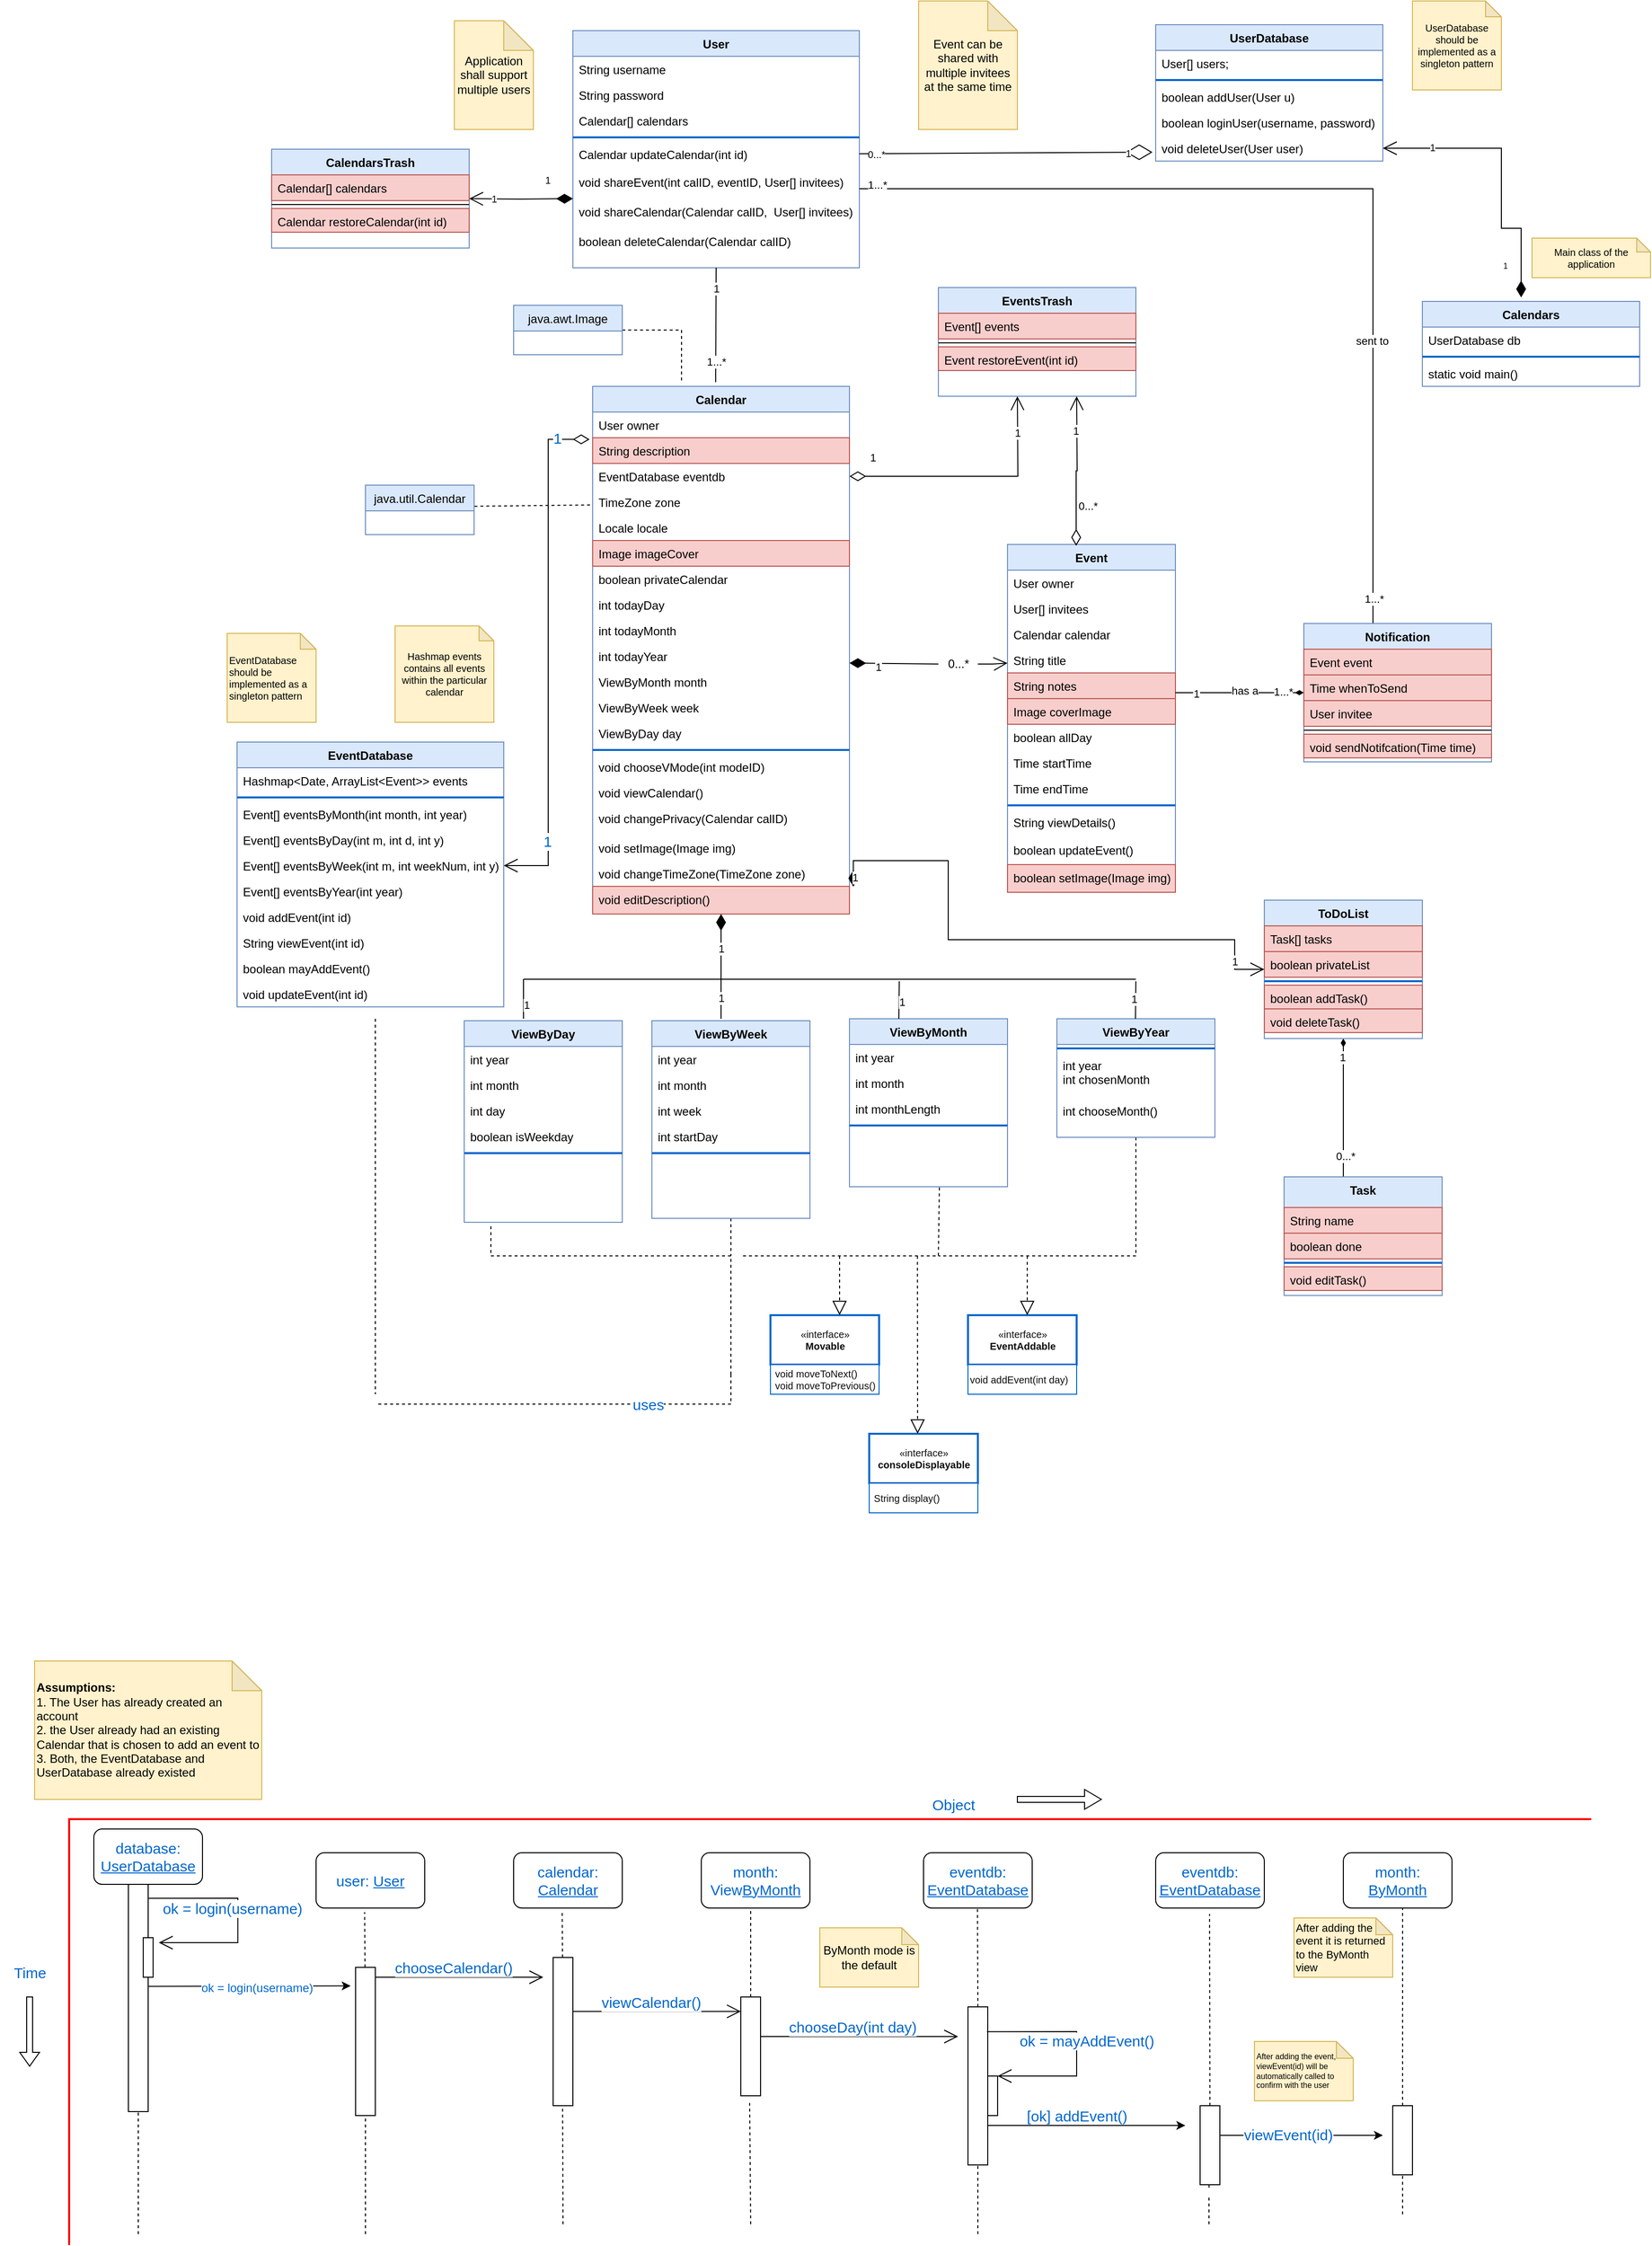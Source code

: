 <mxfile version="20.8.5" type="device"><diagram id="C5RBs43oDa-KdzZeNtuy" name="Page-1"><mxGraphModel dx="3418" dy="1369" grid="1" gridSize="10" guides="1" tooltips="1" connect="1" arrows="1" fold="1" page="1" pageScale="1" pageWidth="827" pageHeight="1169" math="0" shadow="0"><root><mxCell id="WIyWlLk6GJQsqaUBKTNV-0"/><mxCell id="WIyWlLk6GJQsqaUBKTNV-1" parent="WIyWlLk6GJQsqaUBKTNV-0"/><mxCell id="1VrP9QhvOkeqyY9_WgQB-330" value="" style="shape=partialRectangle;whiteSpace=wrap;html=1;bottom=0;right=0;fillColor=none;labelBackgroundColor=none;strokeColor=#FF0000;fontSize=15;fontColor=#0066CC;strokeWidth=2;movable=1;resizable=1;rotatable=1;deletable=1;editable=1;connectable=1;" vertex="1" parent="WIyWlLk6GJQsqaUBKTNV-1"><mxGeometry x="-240" y="1890" width="1540" height="430" as="geometry"/></mxCell><mxCell id="1VrP9QhvOkeqyY9_WgQB-215" style="edgeStyle=none;rounded=0;orthogonalLoop=1;jettySize=auto;html=1;startArrow=none;startFill=0;endArrow=none;endFill=0;dashed=1;exitX=0.569;exitY=1.013;exitDx=0;exitDy=0;exitPerimeter=0;" edge="1" parent="WIyWlLk6GJQsqaUBKTNV-1"><mxGeometry relative="1" as="geometry"><mxPoint x="440" y="1320.0" as="targetPoint"/><mxPoint x="641.04" y="1250.754" as="sourcePoint"/><Array as="points"><mxPoint x="640" y="1320"/></Array></mxGeometry></mxCell><mxCell id="zkfFHV4jXpPFQw0GAbJ--17" value="ViewByMonth" style="swimlane;fontStyle=1;align=center;verticalAlign=top;childLayout=stackLayout;horizontal=1;startSize=26;horizontalStack=0;resizeParent=1;resizeLast=0;collapsible=1;marginBottom=0;rounded=0;shadow=0;strokeWidth=1;fillColor=#dae8fc;strokeColor=#6c8ebf;" parent="WIyWlLk6GJQsqaUBKTNV-1" vertex="1"><mxGeometry x="550" y="1080" width="160" height="170" as="geometry"><mxRectangle x="550" y="140" width="160" height="26" as="alternateBounds"/></mxGeometry></mxCell><mxCell id="zkfFHV4jXpPFQw0GAbJ--19" value="int year" style="text;align=left;verticalAlign=top;spacingLeft=4;spacingRight=4;overflow=hidden;rotatable=0;points=[[0,0.5],[1,0.5]];portConstraint=eastwest;rounded=0;shadow=0;html=0;" parent="zkfFHV4jXpPFQw0GAbJ--17" vertex="1"><mxGeometry y="26" width="160" height="26" as="geometry"/></mxCell><mxCell id="zkfFHV4jXpPFQw0GAbJ--18" value="int month&#10;" style="text;align=left;verticalAlign=top;spacingLeft=4;spacingRight=4;overflow=hidden;rotatable=0;points=[[0,0.5],[1,0.5]];portConstraint=eastwest;" parent="zkfFHV4jXpPFQw0GAbJ--17" vertex="1"><mxGeometry y="52" width="160" height="26" as="geometry"/></mxCell><mxCell id="zkfFHV4jXpPFQw0GAbJ--20" value="int monthLength&#10;" style="text;align=left;verticalAlign=top;spacingLeft=4;spacingRight=4;overflow=hidden;rotatable=0;points=[[0,0.5],[1,0.5]];portConstraint=eastwest;rounded=0;shadow=0;html=0;" parent="zkfFHV4jXpPFQw0GAbJ--17" vertex="1"><mxGeometry y="78" width="160" height="26" as="geometry"/></mxCell><mxCell id="zkfFHV4jXpPFQw0GAbJ--23" value="" style="line;html=1;strokeWidth=2;align=left;verticalAlign=middle;spacingTop=-1;spacingLeft=3;spacingRight=3;rotatable=0;labelPosition=right;points=[];portConstraint=eastwest;strokeColor=#0066CC;" parent="zkfFHV4jXpPFQw0GAbJ--17" vertex="1"><mxGeometry y="104" width="160" height="8" as="geometry"/></mxCell><mxCell id="1VrP9QhvOkeqyY9_WgQB-20" value="ViewByDay" style="swimlane;fontStyle=1;align=center;verticalAlign=top;childLayout=stackLayout;horizontal=1;startSize=26;horizontalStack=0;resizeParent=1;resizeLast=0;collapsible=1;marginBottom=0;rounded=0;shadow=0;strokeWidth=1;fillColor=#dae8fc;strokeColor=#6c8ebf;" vertex="1" parent="WIyWlLk6GJQsqaUBKTNV-1"><mxGeometry x="160" y="1082" width="160" height="204" as="geometry"><mxRectangle x="550" y="140" width="160" height="26" as="alternateBounds"/></mxGeometry></mxCell><mxCell id="1VrP9QhvOkeqyY9_WgQB-21" value="int year" style="text;align=left;verticalAlign=top;spacingLeft=4;spacingRight=4;overflow=hidden;rotatable=0;points=[[0,0.5],[1,0.5]];portConstraint=eastwest;rounded=0;shadow=0;html=0;" vertex="1" parent="1VrP9QhvOkeqyY9_WgQB-20"><mxGeometry y="26" width="160" height="26" as="geometry"/></mxCell><mxCell id="1VrP9QhvOkeqyY9_WgQB-22" value="int month&#10;" style="text;align=left;verticalAlign=top;spacingLeft=4;spacingRight=4;overflow=hidden;rotatable=0;points=[[0,0.5],[1,0.5]];portConstraint=eastwest;" vertex="1" parent="1VrP9QhvOkeqyY9_WgQB-20"><mxGeometry y="52" width="160" height="26" as="geometry"/></mxCell><mxCell id="1VrP9QhvOkeqyY9_WgQB-23" value="int day" style="text;align=left;verticalAlign=top;spacingLeft=4;spacingRight=4;overflow=hidden;rotatable=0;points=[[0,0.5],[1,0.5]];portConstraint=eastwest;rounded=0;shadow=0;html=0;" vertex="1" parent="1VrP9QhvOkeqyY9_WgQB-20"><mxGeometry y="78" width="160" height="26" as="geometry"/></mxCell><mxCell id="1VrP9QhvOkeqyY9_WgQB-36" value="boolean isWeekday" style="text;align=left;verticalAlign=top;spacingLeft=4;spacingRight=4;overflow=hidden;rotatable=0;points=[[0,0.5],[1,0.5]];portConstraint=eastwest;rounded=0;shadow=0;html=0;" vertex="1" parent="1VrP9QhvOkeqyY9_WgQB-20"><mxGeometry y="104" width="160" height="26" as="geometry"/></mxCell><mxCell id="1VrP9QhvOkeqyY9_WgQB-24" value="" style="line;html=1;strokeWidth=2;align=left;verticalAlign=middle;spacingTop=-1;spacingLeft=3;spacingRight=3;rotatable=0;labelPosition=right;points=[];portConstraint=eastwest;strokeColor=#0066CC;" vertex="1" parent="1VrP9QhvOkeqyY9_WgQB-20"><mxGeometry y="130" width="160" height="8" as="geometry"/></mxCell><mxCell id="1VrP9QhvOkeqyY9_WgQB-214" style="edgeStyle=none;rounded=0;orthogonalLoop=1;jettySize=auto;html=1;startArrow=none;startFill=0;endArrow=none;endFill=0;dashed=1;" edge="1" parent="WIyWlLk6GJQsqaUBKTNV-1" source="1VrP9QhvOkeqyY9_WgQB-27"><mxGeometry relative="1" as="geometry"><mxPoint x="430" y="1320.0" as="targetPoint"/></mxGeometry></mxCell><mxCell id="1VrP9QhvOkeqyY9_WgQB-27" value="ViewByWeek" style="swimlane;fontStyle=1;align=center;verticalAlign=top;childLayout=stackLayout;horizontal=1;startSize=26;horizontalStack=0;resizeParent=1;resizeLast=0;collapsible=1;marginBottom=0;rounded=0;shadow=0;strokeWidth=1;fillColor=#dae8fc;strokeColor=#6c8ebf;" vertex="1" parent="WIyWlLk6GJQsqaUBKTNV-1"><mxGeometry x="350" y="1082" width="160" height="200" as="geometry"><mxRectangle x="550" y="140" width="160" height="26" as="alternateBounds"/></mxGeometry></mxCell><mxCell id="1VrP9QhvOkeqyY9_WgQB-28" value="int year" style="text;align=left;verticalAlign=top;spacingLeft=4;spacingRight=4;overflow=hidden;rotatable=0;points=[[0,0.5],[1,0.5]];portConstraint=eastwest;rounded=0;shadow=0;html=0;" vertex="1" parent="1VrP9QhvOkeqyY9_WgQB-27"><mxGeometry y="26" width="160" height="26" as="geometry"/></mxCell><mxCell id="1VrP9QhvOkeqyY9_WgQB-29" value="int month&#10;" style="text;align=left;verticalAlign=top;spacingLeft=4;spacingRight=4;overflow=hidden;rotatable=0;points=[[0,0.5],[1,0.5]];portConstraint=eastwest;" vertex="1" parent="1VrP9QhvOkeqyY9_WgQB-27"><mxGeometry y="52" width="160" height="26" as="geometry"/></mxCell><mxCell id="1VrP9QhvOkeqyY9_WgQB-30" value="int week&#10;" style="text;align=left;verticalAlign=top;spacingLeft=4;spacingRight=4;overflow=hidden;rotatable=0;points=[[0,0.5],[1,0.5]];portConstraint=eastwest;rounded=0;shadow=0;html=0;" vertex="1" parent="1VrP9QhvOkeqyY9_WgQB-27"><mxGeometry y="78" width="160" height="26" as="geometry"/></mxCell><mxCell id="1VrP9QhvOkeqyY9_WgQB-33" value="int startDay&#10;&#10;" style="text;align=left;verticalAlign=top;spacingLeft=4;spacingRight=4;overflow=hidden;rotatable=0;points=[[0,0.5],[1,0.5]];portConstraint=eastwest;rounded=0;shadow=0;html=0;" vertex="1" parent="1VrP9QhvOkeqyY9_WgQB-27"><mxGeometry y="104" width="160" height="26" as="geometry"/></mxCell><mxCell id="1VrP9QhvOkeqyY9_WgQB-31" value="" style="line;html=1;strokeWidth=2;align=left;verticalAlign=middle;spacingTop=-1;spacingLeft=3;spacingRight=3;rotatable=0;labelPosition=right;points=[];portConstraint=eastwest;strokeColor=#0066CC;" vertex="1" parent="1VrP9QhvOkeqyY9_WgQB-27"><mxGeometry y="130" width="160" height="8" as="geometry"/></mxCell><mxCell id="1VrP9QhvOkeqyY9_WgQB-216" style="edgeStyle=none;rounded=0;orthogonalLoop=1;jettySize=auto;html=1;startArrow=none;startFill=0;endArrow=none;endFill=0;dashed=1;" edge="1" parent="WIyWlLk6GJQsqaUBKTNV-1"><mxGeometry relative="1" as="geometry"><mxPoint x="640" y="1320.0" as="targetPoint"/><mxPoint x="840" y="1200" as="sourcePoint"/><Array as="points"><mxPoint x="840" y="1320"/></Array></mxGeometry></mxCell><mxCell id="1VrP9QhvOkeqyY9_WgQB-38" value="ViewByYear" style="swimlane;fontStyle=1;align=center;verticalAlign=top;childLayout=stackLayout;horizontal=1;startSize=26;horizontalStack=0;resizeParent=1;resizeLast=0;collapsible=1;marginBottom=0;rounded=0;shadow=0;strokeWidth=1;fillColor=#dae8fc;strokeColor=#6c8ebf;" vertex="1" parent="WIyWlLk6GJQsqaUBKTNV-1"><mxGeometry x="760" y="1080" width="160" height="120" as="geometry"><mxRectangle x="550" y="140" width="160" height="26" as="alternateBounds"/></mxGeometry></mxCell><mxCell id="1VrP9QhvOkeqyY9_WgQB-42" value="" style="line;html=1;strokeWidth=2;align=left;verticalAlign=middle;spacingTop=-1;spacingLeft=3;spacingRight=3;rotatable=0;labelPosition=right;points=[];portConstraint=eastwest;strokeColor=#0066CC;" vertex="1" parent="1VrP9QhvOkeqyY9_WgQB-38"><mxGeometry y="26" width="160" height="8" as="geometry"/></mxCell><mxCell id="1VrP9QhvOkeqyY9_WgQB-39" value="int year&#10;int chosenMonth" style="text;align=left;verticalAlign=top;spacingLeft=4;spacingRight=4;overflow=hidden;rotatable=0;points=[[0,0.5],[1,0.5]];portConstraint=eastwest;rounded=0;shadow=0;html=0;" vertex="1" parent="1VrP9QhvOkeqyY9_WgQB-38"><mxGeometry y="34" width="160" height="46" as="geometry"/></mxCell><mxCell id="1VrP9QhvOkeqyY9_WgQB-43" value="int chooseMonth()&#10;" style="text;align=left;verticalAlign=top;spacingLeft=4;spacingRight=4;overflow=hidden;rotatable=0;points=[[0,0.5],[1,0.5]];portConstraint=eastwest;" vertex="1" parent="1VrP9QhvOkeqyY9_WgQB-38"><mxGeometry y="80" width="160" height="30" as="geometry"/></mxCell><mxCell id="1VrP9QhvOkeqyY9_WgQB-44" value="Calendar" style="swimlane;fontStyle=1;align=center;verticalAlign=top;childLayout=stackLayout;horizontal=1;startSize=26;horizontalStack=0;resizeParent=1;resizeLast=0;collapsible=1;marginBottom=0;rounded=0;shadow=0;strokeWidth=1;fillColor=#dae8fc;strokeColor=#6c8ebf;" vertex="1" parent="WIyWlLk6GJQsqaUBKTNV-1"><mxGeometry x="290" y="440" width="260" height="534" as="geometry"><mxRectangle x="550" y="140" width="160" height="26" as="alternateBounds"/></mxGeometry></mxCell><mxCell id="1VrP9QhvOkeqyY9_WgQB-52" value="User owner" style="text;align=left;verticalAlign=top;spacingLeft=4;spacingRight=4;overflow=hidden;rotatable=0;points=[[0,0.5],[1,0.5]];portConstraint=eastwest;rounded=0;shadow=0;html=0;" vertex="1" parent="1VrP9QhvOkeqyY9_WgQB-44"><mxGeometry y="26" width="260" height="26" as="geometry"/></mxCell><mxCell id="1VrP9QhvOkeqyY9_WgQB-164" value="String description" style="text;align=left;verticalAlign=top;spacingLeft=4;spacingRight=4;overflow=hidden;rotatable=0;points=[[0,0.5],[1,0.5]];portConstraint=eastwest;rounded=0;shadow=0;html=0;fillColor=#f8cecc;strokeColor=#b85450;" vertex="1" parent="1VrP9QhvOkeqyY9_WgQB-44"><mxGeometry y="52" width="260" height="26" as="geometry"/></mxCell><mxCell id="1VrP9QhvOkeqyY9_WgQB-342" value="EventDatabase eventdb" style="text;align=left;verticalAlign=top;spacingLeft=4;spacingRight=4;overflow=hidden;rotatable=0;points=[[0,0.5],[1,0.5]];portConstraint=eastwest;rounded=0;shadow=0;html=0;" vertex="1" parent="1VrP9QhvOkeqyY9_WgQB-44"><mxGeometry y="78" width="260" height="26" as="geometry"/></mxCell><mxCell id="1VrP9QhvOkeqyY9_WgQB-45" value="TimeZone zone" style="text;align=left;verticalAlign=top;spacingLeft=4;spacingRight=4;overflow=hidden;rotatable=0;points=[[0,0.5],[1,0.5]];portConstraint=eastwest;rounded=0;shadow=0;html=0;" vertex="1" parent="1VrP9QhvOkeqyY9_WgQB-44"><mxGeometry y="104" width="260" height="26" as="geometry"/></mxCell><mxCell id="1VrP9QhvOkeqyY9_WgQB-51" value="Locale locale" style="text;align=left;verticalAlign=top;spacingLeft=4;spacingRight=4;overflow=hidden;rotatable=0;points=[[0,0.5],[1,0.5]];portConstraint=eastwest;rounded=0;shadow=0;html=0;" vertex="1" parent="1VrP9QhvOkeqyY9_WgQB-44"><mxGeometry y="130" width="260" height="26" as="geometry"/></mxCell><mxCell id="1VrP9QhvOkeqyY9_WgQB-121" value="Image imageCover" style="text;align=left;verticalAlign=top;spacingLeft=4;spacingRight=4;overflow=hidden;rotatable=0;points=[[0,0.5],[1,0.5]];portConstraint=eastwest;rounded=0;shadow=0;html=0;fillColor=#f8cecc;strokeColor=#b85450;" vertex="1" parent="1VrP9QhvOkeqyY9_WgQB-44"><mxGeometry y="156" width="260" height="26" as="geometry"/></mxCell><mxCell id="1VrP9QhvOkeqyY9_WgQB-93" value="boolean privateCalendar" style="text;align=left;verticalAlign=top;spacingLeft=4;spacingRight=4;overflow=hidden;rotatable=0;points=[[0,0.5],[1,0.5]];portConstraint=eastwest;rounded=0;shadow=0;html=0;" vertex="1" parent="1VrP9QhvOkeqyY9_WgQB-44"><mxGeometry y="182" width="260" height="26" as="geometry"/></mxCell><mxCell id="1VrP9QhvOkeqyY9_WgQB-166" value="int todayDay" style="text;align=left;verticalAlign=top;spacingLeft=4;spacingRight=4;overflow=hidden;rotatable=0;points=[[0,0.5],[1,0.5]];portConstraint=eastwest;rounded=0;shadow=0;html=0;" vertex="1" parent="1VrP9QhvOkeqyY9_WgQB-44"><mxGeometry y="208" width="260" height="26" as="geometry"/></mxCell><mxCell id="1VrP9QhvOkeqyY9_WgQB-167" value="int todayMonth" style="text;align=left;verticalAlign=top;spacingLeft=4;spacingRight=4;overflow=hidden;rotatable=0;points=[[0,0.5],[1,0.5]];portConstraint=eastwest;rounded=0;shadow=0;html=0;" vertex="1" parent="1VrP9QhvOkeqyY9_WgQB-44"><mxGeometry y="234" width="260" height="26" as="geometry"/></mxCell><mxCell id="1VrP9QhvOkeqyY9_WgQB-168" value="int todayYear" style="text;align=left;verticalAlign=top;spacingLeft=4;spacingRight=4;overflow=hidden;rotatable=0;points=[[0,0.5],[1,0.5]];portConstraint=eastwest;rounded=0;shadow=0;html=0;" vertex="1" parent="1VrP9QhvOkeqyY9_WgQB-44"><mxGeometry y="260" width="260" height="26" as="geometry"/></mxCell><mxCell id="1VrP9QhvOkeqyY9_WgQB-53" value="ViewByMonth month" style="text;align=left;verticalAlign=top;spacingLeft=4;spacingRight=4;overflow=hidden;rotatable=0;points=[[0,0.5],[1,0.5]];portConstraint=eastwest;rounded=0;shadow=0;html=0;" vertex="1" parent="1VrP9QhvOkeqyY9_WgQB-44"><mxGeometry y="286" width="260" height="26" as="geometry"/></mxCell><mxCell id="1VrP9QhvOkeqyY9_WgQB-54" value="ViewByWeek week" style="text;align=left;verticalAlign=top;spacingLeft=4;spacingRight=4;overflow=hidden;rotatable=0;points=[[0,0.5],[1,0.5]];portConstraint=eastwest;rounded=0;shadow=0;html=0;" vertex="1" parent="1VrP9QhvOkeqyY9_WgQB-44"><mxGeometry y="312" width="260" height="26" as="geometry"/></mxCell><mxCell id="1VrP9QhvOkeqyY9_WgQB-55" value="ViewByDay day" style="text;align=left;verticalAlign=top;spacingLeft=4;spacingRight=4;overflow=hidden;rotatable=0;points=[[0,0.5],[1,0.5]];portConstraint=eastwest;rounded=0;shadow=0;html=0;" vertex="1" parent="1VrP9QhvOkeqyY9_WgQB-44"><mxGeometry y="338" width="260" height="26" as="geometry"/></mxCell><mxCell id="1VrP9QhvOkeqyY9_WgQB-49" value="" style="line;html=1;strokeWidth=2;align=left;verticalAlign=middle;spacingTop=-1;spacingLeft=3;spacingRight=3;rotatable=0;labelPosition=right;points=[];portConstraint=eastwest;strokeColor=#0066CC;" vertex="1" parent="1VrP9QhvOkeqyY9_WgQB-44"><mxGeometry y="364" width="260" height="8" as="geometry"/></mxCell><mxCell id="1VrP9QhvOkeqyY9_WgQB-65" value="void chooseVMode(int modeID)" style="text;align=left;verticalAlign=top;spacingLeft=4;spacingRight=4;overflow=hidden;rotatable=0;points=[[0,0.5],[1,0.5]];portConstraint=eastwest;rounded=0;shadow=0;html=0;" vertex="1" parent="1VrP9QhvOkeqyY9_WgQB-44"><mxGeometry y="372" width="260" height="26" as="geometry"/></mxCell><mxCell id="1VrP9QhvOkeqyY9_WgQB-365" value="void viewCalendar()" style="text;align=left;verticalAlign=top;spacingLeft=4;spacingRight=4;overflow=hidden;rotatable=0;points=[[0,0.5],[1,0.5]];portConstraint=eastwest;rounded=0;shadow=0;html=0;" vertex="1" parent="1VrP9QhvOkeqyY9_WgQB-44"><mxGeometry y="398" width="260" height="26" as="geometry"/></mxCell><mxCell id="1VrP9QhvOkeqyY9_WgQB-95" value="void changePrivacy(Calendar calID)" style="text;align=left;verticalAlign=top;spacingLeft=4;spacingRight=4;overflow=hidden;rotatable=0;points=[[0,0.5],[1,0.5]];portConstraint=eastwest;" vertex="1" parent="1VrP9QhvOkeqyY9_WgQB-44"><mxGeometry y="424" width="260" height="30" as="geometry"/></mxCell><mxCell id="1VrP9QhvOkeqyY9_WgQB-122" value="void setImage(Image img)" style="text;align=left;verticalAlign=top;spacingLeft=4;spacingRight=4;overflow=hidden;rotatable=0;points=[[0,0.5],[1,0.5]];portConstraint=eastwest;rounded=0;shadow=0;html=0;" vertex="1" parent="1VrP9QhvOkeqyY9_WgQB-44"><mxGeometry y="454" width="260" height="26" as="geometry"/></mxCell><mxCell id="1VrP9QhvOkeqyY9_WgQB-128" value="void changeTimeZone(TimeZone zone)" style="text;align=left;verticalAlign=top;spacingLeft=4;spacingRight=4;overflow=hidden;rotatable=0;points=[[0,0.5],[1,0.5]];portConstraint=eastwest;rounded=0;shadow=0;html=0;" vertex="1" parent="1VrP9QhvOkeqyY9_WgQB-44"><mxGeometry y="480" width="260" height="26" as="geometry"/></mxCell><mxCell id="1VrP9QhvOkeqyY9_WgQB-97" value="void editDescription()" style="text;align=left;verticalAlign=top;spacingLeft=4;spacingRight=4;overflow=hidden;rotatable=0;points=[[0,0.5],[1,0.5]];portConstraint=eastwest;fillColor=#f8cecc;strokeColor=#b85450;" vertex="1" parent="1VrP9QhvOkeqyY9_WgQB-44"><mxGeometry y="506" width="260" height="28" as="geometry"/></mxCell><mxCell id="1VrP9QhvOkeqyY9_WgQB-220" value="1" style="endArrow=open;html=1;endSize=12;startArrow=diamondThin;startSize=14;startFill=0;edgeStyle=orthogonalEdgeStyle;align=left;verticalAlign=bottom;rounded=0;exitX=1;exitY=0.5;exitDx=0;exitDy=0;" edge="1" parent="1VrP9QhvOkeqyY9_WgQB-44" source="1VrP9QhvOkeqyY9_WgQB-342"><mxGeometry x="-0.85" y="10" relative="1" as="geometry"><mxPoint x="420" y="10" as="sourcePoint"/><mxPoint x="430" y="10" as="targetPoint"/><mxPoint as="offset"/></mxGeometry></mxCell><mxCell id="1VrP9QhvOkeqyY9_WgQB-221" value="1" style="edgeLabel;html=1;align=center;verticalAlign=middle;resizable=0;points=[];" vertex="1" connectable="0" parent="1VrP9QhvOkeqyY9_WgQB-220"><mxGeometry x="0.704" relative="1" as="geometry"><mxPoint as="offset"/></mxGeometry></mxCell><mxCell id="1VrP9QhvOkeqyY9_WgQB-56" value="Event" style="swimlane;fontStyle=1;align=center;verticalAlign=top;childLayout=stackLayout;horizontal=1;startSize=26;horizontalStack=0;resizeParent=1;resizeLast=0;collapsible=1;marginBottom=0;rounded=0;shadow=0;strokeWidth=1;fillColor=#dae8fc;strokeColor=#6c8ebf;" vertex="1" parent="WIyWlLk6GJQsqaUBKTNV-1"><mxGeometry x="710" y="600" width="170" height="352" as="geometry"><mxRectangle x="550" y="140" width="160" height="26" as="alternateBounds"/></mxGeometry></mxCell><mxCell id="1VrP9QhvOkeqyY9_WgQB-58" value="User owner" style="text;align=left;verticalAlign=top;spacingLeft=4;spacingRight=4;overflow=hidden;rotatable=0;points=[[0,0.5],[1,0.5]];portConstraint=eastwest;" vertex="1" parent="1VrP9QhvOkeqyY9_WgQB-56"><mxGeometry y="26" width="170" height="26" as="geometry"/></mxCell><mxCell id="1VrP9QhvOkeqyY9_WgQB-98" value="User[] invitees" style="text;align=left;verticalAlign=top;spacingLeft=4;spacingRight=4;overflow=hidden;rotatable=0;points=[[0,0.5],[1,0.5]];portConstraint=eastwest;" vertex="1" parent="1VrP9QhvOkeqyY9_WgQB-56"><mxGeometry y="52" width="170" height="26" as="geometry"/></mxCell><mxCell id="1VrP9QhvOkeqyY9_WgQB-120" value="Calendar calendar" style="text;align=left;verticalAlign=top;spacingLeft=4;spacingRight=4;overflow=hidden;rotatable=0;points=[[0,0.5],[1,0.5]];portConstraint=eastwest;labelBackgroundColor=default;" vertex="1" parent="1VrP9QhvOkeqyY9_WgQB-56"><mxGeometry y="78" width="170" height="26" as="geometry"/></mxCell><mxCell id="1VrP9QhvOkeqyY9_WgQB-59" value="String title   " style="text;align=left;verticalAlign=top;spacingLeft=4;spacingRight=4;overflow=hidden;rotatable=0;points=[[0,0.5],[1,0.5]];portConstraint=eastwest;rounded=0;shadow=0;html=0;" vertex="1" parent="1VrP9QhvOkeqyY9_WgQB-56"><mxGeometry y="104" width="170" height="26" as="geometry"/></mxCell><mxCell id="1VrP9QhvOkeqyY9_WgQB-102" value="String notes" style="text;align=left;verticalAlign=top;spacingLeft=4;spacingRight=4;overflow=hidden;rotatable=0;points=[[0,0.5],[1,0.5]];portConstraint=eastwest;rounded=0;shadow=0;html=0;fillColor=#f8cecc;strokeColor=#b85450;" vertex="1" parent="1VrP9QhvOkeqyY9_WgQB-56"><mxGeometry y="130" width="170" height="26" as="geometry"/></mxCell><mxCell id="1VrP9QhvOkeqyY9_WgQB-119" value="Image coverImage" style="text;align=left;verticalAlign=top;spacingLeft=4;spacingRight=4;overflow=hidden;rotatable=0;points=[[0,0.5],[1,0.5]];portConstraint=eastwest;rounded=0;shadow=0;html=0;fillColor=#f8cecc;strokeColor=#b85450;" vertex="1" parent="1VrP9QhvOkeqyY9_WgQB-56"><mxGeometry y="156" width="170" height="26" as="geometry"/></mxCell><mxCell id="1VrP9QhvOkeqyY9_WgQB-99" value="boolean allDay" style="text;align=left;verticalAlign=top;spacingLeft=4;spacingRight=4;overflow=hidden;rotatable=0;points=[[0,0.5],[1,0.5]];portConstraint=eastwest;rounded=0;shadow=0;html=0;" vertex="1" parent="1VrP9QhvOkeqyY9_WgQB-56"><mxGeometry y="182" width="170" height="26" as="geometry"/></mxCell><mxCell id="1VrP9QhvOkeqyY9_WgQB-100" value="Time startTime" style="text;align=left;verticalAlign=top;spacingLeft=4;spacingRight=4;overflow=hidden;rotatable=0;points=[[0,0.5],[1,0.5]];portConstraint=eastwest;rounded=0;shadow=0;html=0;" vertex="1" parent="1VrP9QhvOkeqyY9_WgQB-56"><mxGeometry y="208" width="170" height="26" as="geometry"/></mxCell><mxCell id="1VrP9QhvOkeqyY9_WgQB-60" value="Time endTime" style="text;align=left;verticalAlign=top;spacingLeft=4;spacingRight=4;overflow=hidden;rotatable=0;points=[[0,0.5],[1,0.5]];portConstraint=eastwest;rounded=0;shadow=0;html=0;" vertex="1" parent="1VrP9QhvOkeqyY9_WgQB-56"><mxGeometry y="234" width="170" height="26" as="geometry"/></mxCell><mxCell id="1VrP9QhvOkeqyY9_WgQB-61" value="" style="line;html=1;strokeWidth=2;align=left;verticalAlign=middle;spacingTop=-1;spacingLeft=3;spacingRight=3;rotatable=0;labelPosition=right;points=[];portConstraint=eastwest;strokeColor=#0066CC;" vertex="1" parent="1VrP9QhvOkeqyY9_WgQB-56"><mxGeometry y="260" width="170" height="8" as="geometry"/></mxCell><mxCell id="1VrP9QhvOkeqyY9_WgQB-62" value="String viewDetails()" style="text;align=left;verticalAlign=top;spacingLeft=4;spacingRight=4;overflow=hidden;rotatable=0;points=[[0,0.5],[1,0.5]];portConstraint=eastwest;" vertex="1" parent="1VrP9QhvOkeqyY9_WgQB-56"><mxGeometry y="268" width="170" height="28" as="geometry"/></mxCell><mxCell id="1VrP9QhvOkeqyY9_WgQB-191" value="boolean updateEvent()" style="text;align=left;verticalAlign=top;spacingLeft=4;spacingRight=4;overflow=hidden;rotatable=0;points=[[0,0.5],[1,0.5]];portConstraint=eastwest;" vertex="1" parent="1VrP9QhvOkeqyY9_WgQB-56"><mxGeometry y="296" width="170" height="28" as="geometry"/></mxCell><mxCell id="1VrP9QhvOkeqyY9_WgQB-118" value="boolean setImage(Image img)" style="text;align=left;verticalAlign=top;spacingLeft=4;spacingRight=4;overflow=hidden;rotatable=0;points=[[0,0.5],[1,0.5]];portConstraint=eastwest;fillColor=#f8cecc;strokeColor=#b85450;" vertex="1" parent="1VrP9QhvOkeqyY9_WgQB-56"><mxGeometry y="324" width="170" height="28" as="geometry"/></mxCell><mxCell id="1VrP9QhvOkeqyY9_WgQB-68" value="User" style="swimlane;fontStyle=1;align=center;verticalAlign=top;childLayout=stackLayout;horizontal=1;startSize=26;horizontalStack=0;resizeParent=1;resizeLast=0;collapsible=1;marginBottom=0;rounded=0;shadow=0;strokeWidth=1;fillColor=#dae8fc;strokeColor=#6c8ebf;" vertex="1" parent="WIyWlLk6GJQsqaUBKTNV-1"><mxGeometry x="270" y="80" width="290" height="240" as="geometry"><mxRectangle x="550" y="140" width="160" height="26" as="alternateBounds"/></mxGeometry></mxCell><mxCell id="1VrP9QhvOkeqyY9_WgQB-69" value="String username" style="text;align=left;verticalAlign=top;spacingLeft=4;spacingRight=4;overflow=hidden;rotatable=0;points=[[0,0.5],[1,0.5]];portConstraint=eastwest;rounded=0;shadow=0;html=0;" vertex="1" parent="1VrP9QhvOkeqyY9_WgQB-68"><mxGeometry y="26" width="290" height="26" as="geometry"/></mxCell><mxCell id="1VrP9QhvOkeqyY9_WgQB-83" value="String password" style="text;align=left;verticalAlign=top;spacingLeft=4;spacingRight=4;overflow=hidden;rotatable=0;points=[[0,0.5],[1,0.5]];portConstraint=eastwest;rounded=0;shadow=0;html=0;" vertex="1" parent="1VrP9QhvOkeqyY9_WgQB-68"><mxGeometry y="52" width="290" height="26" as="geometry"/></mxCell><mxCell id="1VrP9QhvOkeqyY9_WgQB-84" value="Calendar[] calendars" style="text;align=left;verticalAlign=top;spacingLeft=4;spacingRight=4;overflow=hidden;rotatable=0;points=[[0,0.5],[1,0.5]];portConstraint=eastwest;rounded=0;shadow=0;html=0;" vertex="1" parent="1VrP9QhvOkeqyY9_WgQB-68"><mxGeometry y="78" width="290" height="26" as="geometry"/></mxCell><mxCell id="1VrP9QhvOkeqyY9_WgQB-73" value="" style="line;html=1;strokeWidth=2;align=left;verticalAlign=middle;spacingTop=-1;spacingLeft=3;spacingRight=3;rotatable=0;labelPosition=right;points=[];portConstraint=eastwest;strokeColor=#0066CC;" vertex="1" parent="1VrP9QhvOkeqyY9_WgQB-68"><mxGeometry y="104" width="290" height="8" as="geometry"/></mxCell><mxCell id="1VrP9QhvOkeqyY9_WgQB-125" value="Calendar updateCalendar(int id)" style="text;align=left;verticalAlign=top;spacingLeft=4;spacingRight=4;overflow=hidden;rotatable=0;points=[[0,0.5],[1,0.5]];portConstraint=eastwest;" vertex="1" parent="1VrP9QhvOkeqyY9_WgQB-68"><mxGeometry y="112" width="290" height="28" as="geometry"/></mxCell><mxCell id="1VrP9QhvOkeqyY9_WgQB-85" value="void shareEvent(int calID, eventID, User[] invitees)" style="text;align=left;verticalAlign=top;spacingLeft=4;spacingRight=4;overflow=hidden;rotatable=0;points=[[0,0.5],[1,0.5]];portConstraint=eastwest;" vertex="1" parent="1VrP9QhvOkeqyY9_WgQB-68"><mxGeometry y="140" width="290" height="30" as="geometry"/></mxCell><mxCell id="1VrP9QhvOkeqyY9_WgQB-351" value="1" style="endArrow=open;html=1;endSize=12;startArrow=diamondThin;startSize=14;startFill=1;edgeStyle=orthogonalEdgeStyle;align=left;verticalAlign=bottom;rounded=0;fontSize=10;fontColor=#0d0d0d;entryX=1;entryY=0.5;entryDx=0;entryDy=0;" edge="1" parent="1VrP9QhvOkeqyY9_WgQB-68" target="1VrP9QhvOkeqyY9_WgQB-344"><mxGeometry x="-0.429" y="-10" relative="1" as="geometry"><mxPoint y="170" as="sourcePoint"/><mxPoint x="160" y="170" as="targetPoint"/><mxPoint as="offset"/></mxGeometry></mxCell><mxCell id="1VrP9QhvOkeqyY9_WgQB-352" value="1" style="edgeLabel;html=1;align=center;verticalAlign=middle;resizable=0;points=[];fontSize=10;fontColor=#0d0d0d;" vertex="1" connectable="0" parent="1VrP9QhvOkeqyY9_WgQB-351"><mxGeometry x="0.409" relative="1" as="geometry"><mxPoint x="-6" as="offset"/></mxGeometry></mxCell><mxCell id="1VrP9QhvOkeqyY9_WgQB-91" value="void shareCalendar(Calendar calID,  User[] invitees)" style="text;align=left;verticalAlign=top;spacingLeft=4;spacingRight=4;overflow=hidden;rotatable=0;points=[[0,0.5],[1,0.5]];portConstraint=eastwest;" vertex="1" parent="1VrP9QhvOkeqyY9_WgQB-68"><mxGeometry y="170" width="290" height="30" as="geometry"/></mxCell><mxCell id="1VrP9QhvOkeqyY9_WgQB-124" value="boolean deleteCalendar(Calendar calID)" style="text;align=left;verticalAlign=top;spacingLeft=4;spacingRight=4;overflow=hidden;rotatable=0;points=[[0,0.5],[1,0.5]];portConstraint=eastwest;" vertex="1" parent="1VrP9QhvOkeqyY9_WgQB-68"><mxGeometry y="200" width="290" height="30" as="geometry"/></mxCell><mxCell id="1VrP9QhvOkeqyY9_WgQB-103" value="EventsTrash" style="swimlane;fontStyle=1;align=center;verticalAlign=top;childLayout=stackLayout;horizontal=1;startSize=26;horizontalStack=0;resizeParent=1;resizeLast=0;collapsible=1;marginBottom=0;rounded=0;shadow=0;strokeWidth=1;fillColor=#dae8fc;strokeColor=#6c8ebf;" vertex="1" parent="WIyWlLk6GJQsqaUBKTNV-1"><mxGeometry x="640" y="340" width="200" height="110" as="geometry"><mxRectangle x="550" y="140" width="160" height="26" as="alternateBounds"/></mxGeometry></mxCell><mxCell id="1VrP9QhvOkeqyY9_WgQB-104" value="Event[] events" style="text;align=left;verticalAlign=top;spacingLeft=4;spacingRight=4;overflow=hidden;rotatable=0;points=[[0,0.5],[1,0.5]];portConstraint=eastwest;fillColor=#f8cecc;strokeColor=#b85450;" vertex="1" parent="1VrP9QhvOkeqyY9_WgQB-103"><mxGeometry y="26" width="200" height="26" as="geometry"/></mxCell><mxCell id="1VrP9QhvOkeqyY9_WgQB-112" value="" style="line;html=1;strokeWidth=1;align=left;verticalAlign=middle;spacingTop=-1;spacingLeft=3;spacingRight=3;rotatable=0;labelPosition=right;points=[];portConstraint=eastwest;fillColor=#fff2cc;strokeColor=#000000;" vertex="1" parent="1VrP9QhvOkeqyY9_WgQB-103"><mxGeometry y="52" width="200" height="8" as="geometry"/></mxCell><mxCell id="1VrP9QhvOkeqyY9_WgQB-113" value="Event restoreEvent(int id)" style="text;align=left;verticalAlign=top;spacingLeft=4;spacingRight=4;overflow=hidden;rotatable=0;points=[[0,0.5],[1,0.5]];portConstraint=eastwest;fillColor=#f8cecc;strokeColor=#b85450;" vertex="1" parent="1VrP9QhvOkeqyY9_WgQB-103"><mxGeometry y="60" width="200" height="24" as="geometry"/></mxCell><mxCell id="1VrP9QhvOkeqyY9_WgQB-203" style="edgeStyle=none;rounded=0;orthogonalLoop=1;jettySize=auto;html=1;startArrow=diamondThin;startFill=1;endArrow=none;endFill=0;" edge="1" parent="WIyWlLk6GJQsqaUBKTNV-1" source="1VrP9QhvOkeqyY9_WgQB-129"><mxGeometry relative="1" as="geometry"><mxPoint x="880" y="750" as="targetPoint"/></mxGeometry></mxCell><mxCell id="1VrP9QhvOkeqyY9_WgQB-204" value="has a" style="edgeLabel;html=1;align=center;verticalAlign=middle;resizable=0;points=[];" vertex="1" connectable="0" parent="1VrP9QhvOkeqyY9_WgQB-203"><mxGeometry x="-0.183" y="-2" relative="1" as="geometry"><mxPoint x="-7" as="offset"/></mxGeometry></mxCell><mxCell id="1VrP9QhvOkeqyY9_WgQB-205" value="1" style="edgeLabel;html=1;align=center;verticalAlign=middle;resizable=0;points=[];" vertex="1" connectable="0" parent="1VrP9QhvOkeqyY9_WgQB-203"><mxGeometry x="0.686" y="1" relative="1" as="geometry"><mxPoint as="offset"/></mxGeometry></mxCell><mxCell id="1VrP9QhvOkeqyY9_WgQB-206" value="1...*" style="edgeLabel;html=1;align=center;verticalAlign=middle;resizable=0;points=[];" vertex="1" connectable="0" parent="1VrP9QhvOkeqyY9_WgQB-203"><mxGeometry x="-0.671" y="-1" relative="1" as="geometry"><mxPoint as="offset"/></mxGeometry></mxCell><mxCell id="1VrP9QhvOkeqyY9_WgQB-208" style="edgeStyle=none;rounded=0;orthogonalLoop=1;jettySize=auto;html=1;startArrow=none;startFill=0;endArrow=none;endFill=0;" edge="1" parent="WIyWlLk6GJQsqaUBKTNV-1"><mxGeometry relative="1" as="geometry"><mxPoint x="1080" y="680" as="sourcePoint"/><mxPoint x="560" y="240" as="targetPoint"/><Array as="points"><mxPoint x="1080" y="240"/></Array></mxGeometry></mxCell><mxCell id="1VrP9QhvOkeqyY9_WgQB-209" value="sent to" style="edgeLabel;html=1;align=center;verticalAlign=middle;resizable=0;points=[];" vertex="1" connectable="0" parent="1VrP9QhvOkeqyY9_WgQB-208"><mxGeometry x="-0.404" y="1" relative="1" as="geometry"><mxPoint as="offset"/></mxGeometry></mxCell><mxCell id="1VrP9QhvOkeqyY9_WgQB-210" value="1...*" style="edgeLabel;html=1;align=center;verticalAlign=middle;resizable=0;points=[];" vertex="1" connectable="0" parent="1VrP9QhvOkeqyY9_WgQB-208"><mxGeometry x="-0.948" y="-1" relative="1" as="geometry"><mxPoint as="offset"/></mxGeometry></mxCell><mxCell id="1VrP9QhvOkeqyY9_WgQB-211" value="1...*" style="edgeLabel;html=1;align=center;verticalAlign=middle;resizable=0;points=[];" vertex="1" connectable="0" parent="1VrP9QhvOkeqyY9_WgQB-208"><mxGeometry x="0.962" y="-4" relative="1" as="geometry"><mxPoint as="offset"/></mxGeometry></mxCell><mxCell id="1VrP9QhvOkeqyY9_WgQB-129" value="Notification" style="swimlane;fontStyle=1;align=center;verticalAlign=top;childLayout=stackLayout;horizontal=1;startSize=26;horizontalStack=0;resizeParent=1;resizeLast=0;collapsible=1;marginBottom=0;rounded=0;shadow=0;strokeWidth=1;fillColor=#dae8fc;strokeColor=#6c8ebf;" vertex="1" parent="WIyWlLk6GJQsqaUBKTNV-1"><mxGeometry x="1010" y="680" width="190" height="140" as="geometry"><mxRectangle x="550" y="140" width="160" height="26" as="alternateBounds"/></mxGeometry></mxCell><mxCell id="1VrP9QhvOkeqyY9_WgQB-130" value="Event event" style="text;align=left;verticalAlign=top;spacingLeft=4;spacingRight=4;overflow=hidden;rotatable=0;points=[[0,0.5],[1,0.5]];portConstraint=eastwest;fillColor=#f8cecc;strokeColor=#b85450;" vertex="1" parent="1VrP9QhvOkeqyY9_WgQB-129"><mxGeometry y="26" width="190" height="26" as="geometry"/></mxCell><mxCell id="1VrP9QhvOkeqyY9_WgQB-131" value="Time whenToSend&#10;" style="text;align=left;verticalAlign=top;spacingLeft=4;spacingRight=4;overflow=hidden;rotatable=0;points=[[0,0.5],[1,0.5]];portConstraint=eastwest;fillColor=#f8cecc;strokeColor=#b85450;" vertex="1" parent="1VrP9QhvOkeqyY9_WgQB-129"><mxGeometry y="52" width="190" height="26" as="geometry"/></mxCell><mxCell id="1VrP9QhvOkeqyY9_WgQB-135" value="User invitee" style="text;align=left;verticalAlign=top;spacingLeft=4;spacingRight=4;overflow=hidden;rotatable=0;points=[[0,0.5],[1,0.5]];portConstraint=eastwest;fillColor=#f8cecc;strokeColor=#b85450;" vertex="1" parent="1VrP9QhvOkeqyY9_WgQB-129"><mxGeometry y="78" width="190" height="26" as="geometry"/></mxCell><mxCell id="1VrP9QhvOkeqyY9_WgQB-132" value="" style="line;html=1;strokeWidth=1;align=left;verticalAlign=middle;spacingTop=-1;spacingLeft=3;spacingRight=3;rotatable=0;labelPosition=right;points=[];portConstraint=eastwest;fillColor=#fff2cc;strokeColor=#000000;" vertex="1" parent="1VrP9QhvOkeqyY9_WgQB-129"><mxGeometry y="104" width="190" height="8" as="geometry"/></mxCell><mxCell id="1VrP9QhvOkeqyY9_WgQB-133" value="void sendNotifcation(Time time)" style="text;align=left;verticalAlign=top;spacingLeft=4;spacingRight=4;overflow=hidden;rotatable=0;points=[[0,0.5],[1,0.5]];portConstraint=eastwest;fillColor=#f8cecc;strokeColor=#b85450;" vertex="1" parent="1VrP9QhvOkeqyY9_WgQB-129"><mxGeometry y="112" width="190" height="24" as="geometry"/></mxCell><mxCell id="1VrP9QhvOkeqyY9_WgQB-199" style="edgeStyle=none;rounded=0;orthogonalLoop=1;jettySize=auto;html=1;entryX=0.375;entryY=0;entryDx=0;entryDy=0;entryPerimeter=0;startArrow=diamondThin;startFill=1;endArrow=none;endFill=0;" edge="1" parent="WIyWlLk6GJQsqaUBKTNV-1" source="1VrP9QhvOkeqyY9_WgQB-140" target="1VrP9QhvOkeqyY9_WgQB-147"><mxGeometry relative="1" as="geometry"/></mxCell><mxCell id="1VrP9QhvOkeqyY9_WgQB-200" value="1" style="edgeLabel;html=1;align=center;verticalAlign=middle;resizable=0;points=[];" vertex="1" connectable="0" parent="1VrP9QhvOkeqyY9_WgQB-199"><mxGeometry x="-0.735" y="-1" relative="1" as="geometry"><mxPoint as="offset"/></mxGeometry></mxCell><mxCell id="1VrP9QhvOkeqyY9_WgQB-201" value="0...*" style="edgeLabel;html=1;align=center;verticalAlign=middle;resizable=0;points=[];" vertex="1" connectable="0" parent="1VrP9QhvOkeqyY9_WgQB-199"><mxGeometry x="0.693" y="2" relative="1" as="geometry"><mxPoint as="offset"/></mxGeometry></mxCell><mxCell id="1VrP9QhvOkeqyY9_WgQB-140" value="ToDoList" style="swimlane;fontStyle=1;align=center;verticalAlign=top;childLayout=stackLayout;horizontal=1;startSize=26;horizontalStack=0;resizeParent=1;resizeLast=0;collapsible=1;marginBottom=0;rounded=0;shadow=0;strokeWidth=1;fillColor=#dae8fc;strokeColor=#6c8ebf;" vertex="1" parent="WIyWlLk6GJQsqaUBKTNV-1"><mxGeometry x="970" y="960" width="160" height="140" as="geometry"><mxRectangle x="550" y="140" width="160" height="26" as="alternateBounds"/></mxGeometry></mxCell><mxCell id="1VrP9QhvOkeqyY9_WgQB-141" value="Task[] tasks" style="text;align=left;verticalAlign=top;spacingLeft=4;spacingRight=4;overflow=hidden;rotatable=0;points=[[0,0.5],[1,0.5]];portConstraint=eastwest;fillColor=#f8cecc;strokeColor=#b85450;" vertex="1" parent="1VrP9QhvOkeqyY9_WgQB-140"><mxGeometry y="26" width="160" height="26" as="geometry"/></mxCell><mxCell id="1VrP9QhvOkeqyY9_WgQB-142" value="boolean privateList" style="text;align=left;verticalAlign=top;spacingLeft=4;spacingRight=4;overflow=hidden;rotatable=0;points=[[0,0.5],[1,0.5]];portConstraint=eastwest;fillColor=#f8cecc;strokeColor=#b85450;" vertex="1" parent="1VrP9QhvOkeqyY9_WgQB-140"><mxGeometry y="52" width="160" height="26" as="geometry"/></mxCell><mxCell id="1VrP9QhvOkeqyY9_WgQB-144" value="" style="line;html=1;strokeWidth=2;align=left;verticalAlign=middle;spacingTop=-1;spacingLeft=3;spacingRight=3;rotatable=0;labelPosition=right;points=[];portConstraint=eastwest;fillColor=#fff2cc;strokeColor=#0066CC;" vertex="1" parent="1VrP9QhvOkeqyY9_WgQB-140"><mxGeometry y="78" width="160" height="8" as="geometry"/></mxCell><mxCell id="1VrP9QhvOkeqyY9_WgQB-145" value="boolean addTask()" style="text;align=left;verticalAlign=top;spacingLeft=4;spacingRight=4;overflow=hidden;rotatable=0;points=[[0,0.5],[1,0.5]];portConstraint=eastwest;fillColor=#f8cecc;strokeColor=#b85450;" vertex="1" parent="1VrP9QhvOkeqyY9_WgQB-140"><mxGeometry y="86" width="160" height="24" as="geometry"/></mxCell><mxCell id="1VrP9QhvOkeqyY9_WgQB-146" value="void deleteTask()" style="text;align=left;verticalAlign=top;spacingLeft=4;spacingRight=4;overflow=hidden;rotatable=0;points=[[0,0.5],[1,0.5]];portConstraint=eastwest;fillColor=#f8cecc;strokeColor=#b85450;" vertex="1" parent="1VrP9QhvOkeqyY9_WgQB-140"><mxGeometry y="110" width="160" height="24" as="geometry"/></mxCell><mxCell id="1VrP9QhvOkeqyY9_WgQB-147" value="Task" style="swimlane;fontStyle=1;align=center;verticalAlign=top;childLayout=stackLayout;horizontal=1;startSize=31;horizontalStack=0;resizeParent=1;resizeLast=0;collapsible=1;marginBottom=0;rounded=0;shadow=0;strokeWidth=1;fillColor=#dae8fc;strokeColor=#6c8ebf;" vertex="1" parent="WIyWlLk6GJQsqaUBKTNV-1"><mxGeometry x="990" y="1240" width="160" height="120" as="geometry"><mxRectangle x="550" y="140" width="160" height="26" as="alternateBounds"/></mxGeometry></mxCell><mxCell id="1VrP9QhvOkeqyY9_WgQB-148" value="String name" style="text;align=left;verticalAlign=top;spacingLeft=4;spacingRight=4;overflow=hidden;rotatable=0;points=[[0,0.5],[1,0.5]];portConstraint=eastwest;fillColor=#f8cecc;strokeColor=#b85450;" vertex="1" parent="1VrP9QhvOkeqyY9_WgQB-147"><mxGeometry y="31" width="160" height="26" as="geometry"/></mxCell><mxCell id="1VrP9QhvOkeqyY9_WgQB-149" value="boolean done" style="text;align=left;verticalAlign=top;spacingLeft=4;spacingRight=4;overflow=hidden;rotatable=0;points=[[0,0.5],[1,0.5]];portConstraint=eastwest;fillColor=#f8cecc;strokeColor=#b85450;" vertex="1" parent="1VrP9QhvOkeqyY9_WgQB-147"><mxGeometry y="57" width="160" height="26" as="geometry"/></mxCell><mxCell id="1VrP9QhvOkeqyY9_WgQB-150" value="" style="line;html=1;strokeWidth=2;align=left;verticalAlign=middle;spacingTop=-1;spacingLeft=3;spacingRight=3;rotatable=0;labelPosition=right;points=[];portConstraint=eastwest;fillColor=#fff2cc;strokeColor=#0066CC;" vertex="1" parent="1VrP9QhvOkeqyY9_WgQB-147"><mxGeometry y="83" width="160" height="8" as="geometry"/></mxCell><mxCell id="1VrP9QhvOkeqyY9_WgQB-151" value="void editTask()" style="text;align=left;verticalAlign=top;spacingLeft=4;spacingRight=4;overflow=hidden;rotatable=0;points=[[0,0.5],[1,0.5]];portConstraint=eastwest;fillColor=#f8cecc;strokeColor=#b85450;" vertex="1" parent="1VrP9QhvOkeqyY9_WgQB-147"><mxGeometry y="91" width="160" height="24" as="geometry"/></mxCell><mxCell id="1VrP9QhvOkeqyY9_WgQB-156" value="Event can be shared with multiple invitees at the same time" style="shape=note;whiteSpace=wrap;html=1;backgroundOutline=1;darkOpacity=0.05;labelBackgroundColor=none;strokeColor=#d6b656;fillColor=#fff2cc;" vertex="1" parent="WIyWlLk6GJQsqaUBKTNV-1"><mxGeometry x="620" y="50" width="100" height="130" as="geometry"/></mxCell><mxCell id="1VrP9QhvOkeqyY9_WgQB-157" value="Application shall support multiple users" style="shape=note;whiteSpace=wrap;html=1;backgroundOutline=1;darkOpacity=0.05;labelBackgroundColor=none;strokeColor=#d6b656;fillColor=#fff2cc;" vertex="1" parent="WIyWlLk6GJQsqaUBKTNV-1"><mxGeometry x="150" y="70" width="80" height="110" as="geometry"/></mxCell><mxCell id="1VrP9QhvOkeqyY9_WgQB-159" value="" style="endArrow=none;html=1;rounded=0;entryX=0.5;entryY=1;entryDx=0;entryDy=0;exitX=0.479;exitY=-0.008;exitDx=0;exitDy=0;exitPerimeter=0;" edge="1" parent="WIyWlLk6GJQsqaUBKTNV-1" source="1VrP9QhvOkeqyY9_WgQB-44" target="1VrP9QhvOkeqyY9_WgQB-68"><mxGeometry width="50" height="50" relative="1" as="geometry"><mxPoint x="420" y="470" as="sourcePoint"/><mxPoint x="450" y="360" as="targetPoint"/></mxGeometry></mxCell><mxCell id="1VrP9QhvOkeqyY9_WgQB-160" value="1" style="edgeLabel;html=1;align=center;verticalAlign=middle;resizable=0;points=[];" vertex="1" connectable="0" parent="1VrP9QhvOkeqyY9_WgQB-159"><mxGeometry x="0.645" y="-3" relative="1" as="geometry"><mxPoint x="-3" as="offset"/></mxGeometry></mxCell><mxCell id="1VrP9QhvOkeqyY9_WgQB-161" value="1...*" style="edgeLabel;html=1;align=center;verticalAlign=middle;resizable=0;points=[];" vertex="1" connectable="0" parent="1VrP9QhvOkeqyY9_WgQB-159"><mxGeometry x="-0.634" relative="1" as="geometry"><mxPoint as="offset"/></mxGeometry></mxCell><mxCell id="1VrP9QhvOkeqyY9_WgQB-165" value="Hashmap events contains all events within the particular calendar" style="shape=note;whiteSpace=wrap;html=1;backgroundOutline=1;darkOpacity=0.05;labelBackgroundColor=none;strokeColor=#d6b656;fillColor=#fff2cc;fontSize=10;size=15;" vertex="1" parent="WIyWlLk6GJQsqaUBKTNV-1"><mxGeometry x="90" y="682.5" width="100" height="97.5" as="geometry"/></mxCell><mxCell id="1VrP9QhvOkeqyY9_WgQB-175" value="" style="endArrow=none;html=1;endSize=12;startArrow=diamondThin;startSize=14;startFill=1;edgeStyle=orthogonalEdgeStyle;align=left;verticalAlign=bottom;rounded=0;exitX=0.5;exitY=1;exitDx=0;exitDy=0;endFill=0;" edge="1" parent="WIyWlLk6GJQsqaUBKTNV-1" source="1VrP9QhvOkeqyY9_WgQB-44"><mxGeometry x="-1" y="3" relative="1" as="geometry"><mxPoint x="330" y="1070" as="sourcePoint"/><mxPoint x="420" y="1080" as="targetPoint"/><Array as="points"><mxPoint x="420" y="1070"/></Array></mxGeometry></mxCell><mxCell id="1VrP9QhvOkeqyY9_WgQB-192" value="1" style="edgeLabel;html=1;align=center;verticalAlign=middle;resizable=0;points=[];" vertex="1" connectable="0" parent="1VrP9QhvOkeqyY9_WgQB-175"><mxGeometry x="-0.335" relative="1" as="geometry"><mxPoint as="offset"/></mxGeometry></mxCell><mxCell id="1VrP9QhvOkeqyY9_WgQB-195" value="1" style="edgeLabel;html=1;align=center;verticalAlign=middle;resizable=0;points=[];" vertex="1" connectable="0" parent="1VrP9QhvOkeqyY9_WgQB-175"><mxGeometry x="0.6" relative="1" as="geometry"><mxPoint as="offset"/></mxGeometry></mxCell><mxCell id="1VrP9QhvOkeqyY9_WgQB-178" value="" style="endArrow=none;endFill=0;endSize=12;html=1;rounded=0;" edge="1" parent="WIyWlLk6GJQsqaUBKTNV-1"><mxGeometry width="160" relative="1" as="geometry"><mxPoint x="220" y="1040" as="sourcePoint"/><mxPoint x="420" y="1040" as="targetPoint"/><Array as="points"><mxPoint x="330" y="1040"/></Array></mxGeometry></mxCell><mxCell id="1VrP9QhvOkeqyY9_WgQB-179" value="" style="endArrow=none;endFill=0;endSize=12;html=1;rounded=0;" edge="1" parent="WIyWlLk6GJQsqaUBKTNV-1"><mxGeometry width="160" relative="1" as="geometry"><mxPoint x="420" y="1040" as="sourcePoint"/><mxPoint x="840" y="1040" as="targetPoint"/></mxGeometry></mxCell><mxCell id="1VrP9QhvOkeqyY9_WgQB-181" value="" style="endArrow=none;endFill=0;endSize=12;html=1;rounded=0;" edge="1" parent="WIyWlLk6GJQsqaUBKTNV-1"><mxGeometry width="160" relative="1" as="geometry"><mxPoint x="220" y="1040" as="sourcePoint"/><mxPoint x="220" y="1080" as="targetPoint"/></mxGeometry></mxCell><mxCell id="1VrP9QhvOkeqyY9_WgQB-194" value="1" style="edgeLabel;html=1;align=center;verticalAlign=middle;resizable=0;points=[];" vertex="1" connectable="0" parent="1VrP9QhvOkeqyY9_WgQB-181"><mxGeometry x="0.286" y="3" relative="1" as="geometry"><mxPoint as="offset"/></mxGeometry></mxCell><mxCell id="1VrP9QhvOkeqyY9_WgQB-182" value="" style="endArrow=none;endFill=0;endSize=12;html=1;rounded=0;entryX=0.56;entryY=-0.02;entryDx=0;entryDy=0;entryPerimeter=0;" edge="1" parent="WIyWlLk6GJQsqaUBKTNV-1"><mxGeometry width="160" relative="1" as="geometry"><mxPoint x="600.4" y="1042.08" as="sourcePoint"/><mxPoint x="600.0" y="1080" as="targetPoint"/></mxGeometry></mxCell><mxCell id="1VrP9QhvOkeqyY9_WgQB-196" value="1" style="edgeLabel;html=1;align=center;verticalAlign=middle;resizable=0;points=[];" vertex="1" connectable="0" parent="1VrP9QhvOkeqyY9_WgQB-182"><mxGeometry x="0.114" y="3" relative="1" as="geometry"><mxPoint as="offset"/></mxGeometry></mxCell><mxCell id="1VrP9QhvOkeqyY9_WgQB-183" value="" style="endArrow=none;endFill=0;endSize=12;html=1;rounded=0;entryX=0.56;entryY=-0.02;entryDx=0;entryDy=0;entryPerimeter=0;" edge="1" parent="WIyWlLk6GJQsqaUBKTNV-1"><mxGeometry width="160" relative="1" as="geometry"><mxPoint x="839.97" y="1042.08" as="sourcePoint"/><mxPoint x="839.57" y="1080" as="targetPoint"/></mxGeometry></mxCell><mxCell id="1VrP9QhvOkeqyY9_WgQB-197" value="1" style="edgeLabel;html=1;align=center;verticalAlign=middle;resizable=0;points=[];" vertex="1" connectable="0" parent="1VrP9QhvOkeqyY9_WgQB-183"><mxGeometry x="-0.069" y="-2" relative="1" as="geometry"><mxPoint as="offset"/></mxGeometry></mxCell><mxCell id="1VrP9QhvOkeqyY9_WgQB-185" value="" style="endArrow=open;html=1;endSize=12;startArrow=none;startSize=14;startFill=1;edgeStyle=orthogonalEdgeStyle;align=left;verticalAlign=bottom;rounded=0;" edge="1" parent="WIyWlLk6GJQsqaUBKTNV-1" source="1VrP9QhvOkeqyY9_WgQB-186"><mxGeometry x="-1" y="3" relative="1" as="geometry"><mxPoint x="550" y="720" as="sourcePoint"/><mxPoint x="710" y="720" as="targetPoint"/></mxGeometry></mxCell><mxCell id="1VrP9QhvOkeqyY9_WgQB-188" value="" style="endArrow=none;html=1;endSize=12;startArrow=diamondThin;startSize=14;startFill=1;edgeStyle=orthogonalEdgeStyle;align=left;verticalAlign=bottom;rounded=0;" edge="1" parent="WIyWlLk6GJQsqaUBKTNV-1" target="1VrP9QhvOkeqyY9_WgQB-186"><mxGeometry x="-1" y="3" relative="1" as="geometry"><mxPoint x="550" y="720" as="sourcePoint"/><mxPoint x="710" y="720" as="targetPoint"/></mxGeometry></mxCell><mxCell id="1VrP9QhvOkeqyY9_WgQB-189" value="1" style="edgeLabel;html=1;align=center;verticalAlign=middle;resizable=0;points=[];" vertex="1" connectable="0" parent="1VrP9QhvOkeqyY9_WgQB-188"><mxGeometry x="-0.369" y="-3" relative="1" as="geometry"><mxPoint as="offset"/></mxGeometry></mxCell><mxCell id="1VrP9QhvOkeqyY9_WgQB-186" value="0...*" style="text;html=1;align=center;verticalAlign=middle;resizable=0;points=[];autosize=1;strokeColor=none;fillColor=none;" vertex="1" parent="WIyWlLk6GJQsqaUBKTNV-1"><mxGeometry x="640" y="706" width="40" height="30" as="geometry"/></mxCell><mxCell id="1VrP9QhvOkeqyY9_WgQB-198" value="1" style="endArrow=open;html=1;endSize=12;startArrow=diamondThin;startSize=14;startFill=1;edgeStyle=orthogonalEdgeStyle;align=left;verticalAlign=bottom;rounded=0;entryX=0;entryY=0.5;entryDx=0;entryDy=0;exitX=1.015;exitY=0.012;exitDx=0;exitDy=0;exitPerimeter=0;" edge="1" parent="WIyWlLk6GJQsqaUBKTNV-1" source="1VrP9QhvOkeqyY9_WgQB-97" target="1VrP9QhvOkeqyY9_WgQB-140"><mxGeometry x="-1" y="3" relative="1" as="geometry"><mxPoint x="560" y="920" as="sourcePoint"/><mxPoint x="900" y="1040" as="targetPoint"/><Array as="points"><mxPoint x="650" y="920"/><mxPoint x="650" y="1000"/><mxPoint x="940" y="1000"/><mxPoint x="940" y="1030"/></Array></mxGeometry></mxCell><mxCell id="1VrP9QhvOkeqyY9_WgQB-202" value="1" style="edgeLabel;html=1;align=center;verticalAlign=middle;resizable=0;points=[];" vertex="1" connectable="0" parent="1VrP9QhvOkeqyY9_WgQB-198"><mxGeometry x="0.862" relative="1" as="geometry"><mxPoint as="offset"/></mxGeometry></mxCell><mxCell id="1VrP9QhvOkeqyY9_WgQB-213" value="" style="endArrow=none;endSize=16;endFill=0;html=1;rounded=0;dashed=1;" edge="1" parent="WIyWlLk6GJQsqaUBKTNV-1"><mxGeometry x="0.72" y="9" width="160" relative="1" as="geometry"><mxPoint x="187" y="1290" as="sourcePoint"/><mxPoint x="430" y="1440" as="targetPoint"/><Array as="points"><mxPoint x="187" y="1320"/><mxPoint x="310" y="1320"/><mxPoint x="430" y="1320"/></Array><mxPoint as="offset"/></mxGeometry></mxCell><mxCell id="1VrP9QhvOkeqyY9_WgQB-222" value="0...*" style="endArrow=open;html=1;endSize=12;startArrow=diamondThin;startSize=14;startFill=0;edgeStyle=orthogonalEdgeStyle;align=left;verticalAlign=bottom;rounded=0;exitX=0.409;exitY=0.004;exitDx=0;exitDy=0;exitPerimeter=0;" edge="1" parent="WIyWlLk6GJQsqaUBKTNV-1" source="1VrP9QhvOkeqyY9_WgQB-56"><mxGeometry x="-0.592" relative="1" as="geometry"><mxPoint x="790" y="590" as="sourcePoint"/><mxPoint x="780" y="450" as="targetPoint"/><Array as="points"/><mxPoint as="offset"/></mxGeometry></mxCell><mxCell id="1VrP9QhvOkeqyY9_WgQB-223" value="1" style="edgeLabel;html=1;align=center;verticalAlign=middle;resizable=0;points=[];" vertex="1" connectable="0" parent="1VrP9QhvOkeqyY9_WgQB-222"><mxGeometry x="0.539" y="1" relative="1" as="geometry"><mxPoint as="offset"/></mxGeometry></mxCell><mxCell id="1VrP9QhvOkeqyY9_WgQB-224" value="" style="endArrow=none;dashed=1;html=1;rounded=0;exitX=1.003;exitY=0.427;exitDx=0;exitDy=0;exitPerimeter=0;" edge="1" parent="WIyWlLk6GJQsqaUBKTNV-1" source="1VrP9QhvOkeqyY9_WgQB-226"><mxGeometry width="50" height="50" relative="1" as="geometry"><mxPoint x="120" y="520" as="sourcePoint"/><mxPoint x="290" y="560" as="targetPoint"/></mxGeometry></mxCell><mxCell id="1VrP9QhvOkeqyY9_WgQB-226" value="java.util.Calendar" style="swimlane;fontStyle=0;childLayout=stackLayout;horizontal=1;startSize=26;fillColor=#dae8fc;horizontalStack=0;resizeParent=1;resizeParentMax=0;resizeLast=0;collapsible=1;marginBottom=0;labelBackgroundColor=none;strokeColor=#6c8ebf;" vertex="1" parent="WIyWlLk6GJQsqaUBKTNV-1"><mxGeometry x="60" y="540" width="110" height="50" as="geometry"/></mxCell><mxCell id="1VrP9QhvOkeqyY9_WgQB-230" value="UserDatabase" style="swimlane;fontStyle=1;align=center;verticalAlign=top;childLayout=stackLayout;horizontal=1;startSize=26;horizontalStack=0;resizeParent=1;resizeParentMax=0;resizeLast=0;collapsible=1;marginBottom=0;labelBackgroundColor=none;strokeColor=#6c8ebf;fillColor=#dae8fc;" vertex="1" parent="WIyWlLk6GJQsqaUBKTNV-1"><mxGeometry x="860" y="74" width="230" height="138" as="geometry"/></mxCell><mxCell id="1VrP9QhvOkeqyY9_WgQB-231" value="User[] users;" style="text;strokeColor=none;fillColor=none;align=left;verticalAlign=top;spacingLeft=4;spacingRight=4;overflow=hidden;rotatable=0;points=[[0,0.5],[1,0.5]];portConstraint=eastwest;labelBackgroundColor=none;" vertex="1" parent="1VrP9QhvOkeqyY9_WgQB-230"><mxGeometry y="26" width="230" height="26" as="geometry"/></mxCell><mxCell id="1VrP9QhvOkeqyY9_WgQB-232" value="" style="line;strokeWidth=2;fillColor=none;align=left;verticalAlign=middle;spacingTop=-1;spacingLeft=3;spacingRight=3;rotatable=0;labelPosition=right;points=[];portConstraint=eastwest;strokeColor=#0066CC;labelBackgroundColor=none;" vertex="1" parent="1VrP9QhvOkeqyY9_WgQB-230"><mxGeometry y="52" width="230" height="8" as="geometry"/></mxCell><mxCell id="1VrP9QhvOkeqyY9_WgQB-233" value="boolean addUser(User u)" style="text;strokeColor=none;fillColor=none;align=left;verticalAlign=top;spacingLeft=4;spacingRight=4;overflow=hidden;rotatable=0;points=[[0,0.5],[1,0.5]];portConstraint=eastwest;labelBackgroundColor=none;" vertex="1" parent="1VrP9QhvOkeqyY9_WgQB-230"><mxGeometry y="60" width="230" height="26" as="geometry"/></mxCell><mxCell id="1VrP9QhvOkeqyY9_WgQB-234" value="boolean loginUser(username, password)" style="text;strokeColor=none;fillColor=none;align=left;verticalAlign=top;spacingLeft=4;spacingRight=4;overflow=hidden;rotatable=0;points=[[0,0.5],[1,0.5]];portConstraint=eastwest;labelBackgroundColor=none;" vertex="1" parent="1VrP9QhvOkeqyY9_WgQB-230"><mxGeometry y="86" width="230" height="26" as="geometry"/></mxCell><mxCell id="1VrP9QhvOkeqyY9_WgQB-249" value="void deleteUser(User user)" style="text;strokeColor=none;fillColor=none;align=left;verticalAlign=top;spacingLeft=4;spacingRight=4;overflow=hidden;rotatable=0;points=[[0,0.5],[1,0.5]];portConstraint=eastwest;labelBackgroundColor=none;" vertex="1" parent="1VrP9QhvOkeqyY9_WgQB-230"><mxGeometry y="112" width="230" height="26" as="geometry"/></mxCell><mxCell id="1VrP9QhvOkeqyY9_WgQB-237" value="Calendars" style="swimlane;fontStyle=1;align=center;verticalAlign=top;childLayout=stackLayout;horizontal=1;startSize=26;horizontalStack=0;resizeParent=1;resizeParentMax=0;resizeLast=0;collapsible=1;marginBottom=0;labelBackgroundColor=none;strokeColor=#6c8ebf;fillColor=#dae8fc;" vertex="1" parent="WIyWlLk6GJQsqaUBKTNV-1"><mxGeometry x="1130" y="354" width="220" height="86" as="geometry"/></mxCell><mxCell id="1VrP9QhvOkeqyY9_WgQB-238" value="UserDatabase db" style="text;strokeColor=none;fillColor=none;align=left;verticalAlign=top;spacingLeft=4;spacingRight=4;overflow=hidden;rotatable=0;points=[[0,0.5],[1,0.5]];portConstraint=eastwest;labelBackgroundColor=none;" vertex="1" parent="1VrP9QhvOkeqyY9_WgQB-237"><mxGeometry y="26" width="220" height="26" as="geometry"/></mxCell><mxCell id="1VrP9QhvOkeqyY9_WgQB-239" value="" style="line;strokeWidth=2;fillColor=none;align=left;verticalAlign=middle;spacingTop=-1;spacingLeft=3;spacingRight=3;rotatable=0;labelPosition=right;points=[];portConstraint=eastwest;strokeColor=#0066CC;labelBackgroundColor=none;" vertex="1" parent="1VrP9QhvOkeqyY9_WgQB-237"><mxGeometry y="52" width="220" height="8" as="geometry"/></mxCell><mxCell id="1VrP9QhvOkeqyY9_WgQB-240" value="static void main()" style="text;strokeColor=none;fillColor=none;align=left;verticalAlign=top;spacingLeft=4;spacingRight=4;overflow=hidden;rotatable=0;points=[[0,0.5],[1,0.5]];portConstraint=eastwest;labelBackgroundColor=none;" vertex="1" parent="1VrP9QhvOkeqyY9_WgQB-237"><mxGeometry y="60" width="220" height="26" as="geometry"/></mxCell><mxCell id="1VrP9QhvOkeqyY9_WgQB-244" value="Main class of the application" style="shape=note;whiteSpace=wrap;html=1;backgroundOutline=1;darkOpacity=0.05;labelBackgroundColor=none;strokeColor=#d6b656;fillColor=#fff2cc;fontSize=10;size=14;" vertex="1" parent="WIyWlLk6GJQsqaUBKTNV-1"><mxGeometry x="1241" y="290" width="120" height="40" as="geometry"/></mxCell><mxCell id="1VrP9QhvOkeqyY9_WgQB-247" value="UserDatabase should be implemented as a singleton pattern" style="shape=note;whiteSpace=wrap;html=1;backgroundOutline=1;darkOpacity=0.05;labelBackgroundColor=none;strokeColor=#d6b656;fontSize=10;align=center;fillColor=#fff2cc;size=16;" vertex="1" parent="WIyWlLk6GJQsqaUBKTNV-1"><mxGeometry x="1120" y="50" width="90" height="90" as="geometry"/></mxCell><mxCell id="1VrP9QhvOkeqyY9_WgQB-253" value="" style="endArrow=diamondThin;endFill=0;endSize=24;html=1;rounded=0;fontSize=19;entryX=-0.014;entryY=0.654;entryDx=0;entryDy=0;entryPerimeter=0;" edge="1" parent="WIyWlLk6GJQsqaUBKTNV-1" target="1VrP9QhvOkeqyY9_WgQB-249"><mxGeometry width="160" relative="1" as="geometry"><mxPoint x="560" y="204.57" as="sourcePoint"/><mxPoint x="1120" y="200" as="targetPoint"/></mxGeometry></mxCell><mxCell id="1VrP9QhvOkeqyY9_WgQB-255" value="0...*" style="edgeLabel;html=1;align=center;verticalAlign=middle;resizable=0;points=[];fontSize=10;" vertex="1" connectable="0" parent="1VrP9QhvOkeqyY9_WgQB-253"><mxGeometry x="-0.885" relative="1" as="geometry"><mxPoint as="offset"/></mxGeometry></mxCell><mxCell id="1VrP9QhvOkeqyY9_WgQB-256" value="1" style="edgeLabel;html=1;align=center;verticalAlign=middle;resizable=0;points=[];fontSize=10;" vertex="1" connectable="0" parent="1VrP9QhvOkeqyY9_WgQB-253"><mxGeometry x="0.834" y="-1" relative="1" as="geometry"><mxPoint as="offset"/></mxGeometry></mxCell><mxCell id="1VrP9QhvOkeqyY9_WgQB-259" value="Object" style="text;html=1;align=center;verticalAlign=middle;resizable=0;points=[];autosize=1;strokeColor=none;fillColor=none;fontSize=15;fontColor=#0066CC;" vertex="1" parent="WIyWlLk6GJQsqaUBKTNV-1"><mxGeometry x="620" y="1860" width="70" height="30" as="geometry"/></mxCell><mxCell id="1VrP9QhvOkeqyY9_WgQB-260" value="Time" style="text;html=1;align=center;verticalAlign=middle;resizable=0;points=[];autosize=1;strokeColor=none;fillColor=none;fontSize=15;fontColor=#0066CC;" vertex="1" parent="WIyWlLk6GJQsqaUBKTNV-1"><mxGeometry x="-310" y="2030" width="60" height="30" as="geometry"/></mxCell><mxCell id="1VrP9QhvOkeqyY9_WgQB-262" value="database: &lt;u&gt;UserDatabase&lt;/u&gt;" style="rounded=1;whiteSpace=wrap;html=1;labelBackgroundColor=none;strokeColor=#000000;fontSize=15;fontColor=#0066CC;" vertex="1" parent="WIyWlLk6GJQsqaUBKTNV-1"><mxGeometry x="-215" y="1900" width="110" height="56" as="geometry"/></mxCell><mxCell id="1VrP9QhvOkeqyY9_WgQB-269" value="user: &lt;u&gt;User&lt;/u&gt;" style="rounded=1;whiteSpace=wrap;html=1;labelBackgroundColor=none;strokeColor=#000000;fontSize=15;fontColor=#0066CC;" vertex="1" parent="WIyWlLk6GJQsqaUBKTNV-1"><mxGeometry x="10" y="1924" width="110" height="56" as="geometry"/></mxCell><mxCell id="1VrP9QhvOkeqyY9_WgQB-272" value="" style="endArrow=none;dashed=1;html=1;rounded=0;fontSize=15;fontColor=#0066CC;entryX=0.447;entryY=1.073;entryDx=0;entryDy=0;entryPerimeter=0;startArrow=none;" edge="1" parent="WIyWlLk6GJQsqaUBKTNV-1" source="1VrP9QhvOkeqyY9_WgQB-273" target="1VrP9QhvOkeqyY9_WgQB-269"><mxGeometry width="50" height="50" relative="1" as="geometry"><mxPoint x="49" y="2340" as="sourcePoint"/><mxPoint x="100" y="2060" as="targetPoint"/></mxGeometry></mxCell><mxCell id="1VrP9QhvOkeqyY9_WgQB-274" value="" style="endArrow=none;dashed=1;html=1;rounded=0;fontSize=15;fontColor=#0066CC;entryX=0.5;entryY=1;entryDx=0;entryDy=0;" edge="1" parent="WIyWlLk6GJQsqaUBKTNV-1" target="1VrP9QhvOkeqyY9_WgQB-273"><mxGeometry width="50" height="50" relative="1" as="geometry"><mxPoint x="60" y="2310" as="sourcePoint"/><mxPoint x="49.17" y="1984.088" as="targetPoint"/></mxGeometry></mxCell><mxCell id="1VrP9QhvOkeqyY9_WgQB-273" value="" style="rounded=0;whiteSpace=wrap;html=1;labelBackgroundColor=none;strokeColor=#000000;fontSize=15;fontColor=#0066CC;" vertex="1" parent="WIyWlLk6GJQsqaUBKTNV-1"><mxGeometry x="50" y="2040" width="20" height="150" as="geometry"/></mxCell><mxCell id="1VrP9QhvOkeqyY9_WgQB-275" value="" style="endArrow=none;dashed=1;html=1;rounded=0;fontSize=15;fontColor=#0066CC;" edge="1" parent="WIyWlLk6GJQsqaUBKTNV-1" target="1VrP9QhvOkeqyY9_WgQB-264"><mxGeometry width="50" height="50" relative="1" as="geometry"><mxPoint x="-170" y="2310" as="sourcePoint"/><mxPoint x="-115.53" y="1980" as="targetPoint"/><Array as="points"><mxPoint x="-170" y="2220"/></Array></mxGeometry></mxCell><mxCell id="1VrP9QhvOkeqyY9_WgQB-264" value="" style="rounded=0;whiteSpace=wrap;html=1;labelBackgroundColor=none;strokeColor=#000000;fontSize=15;fontColor=#0066CC;" vertex="1" parent="WIyWlLk6GJQsqaUBKTNV-1"><mxGeometry x="-180" y="1956" width="20" height="230" as="geometry"/></mxCell><mxCell id="1VrP9QhvOkeqyY9_WgQB-276" value="chooseCalendar()" style="endArrow=open;endFill=1;endSize=12;html=1;rounded=0;fontSize=15;fontColor=#0066CC;" edge="1" parent="WIyWlLk6GJQsqaUBKTNV-1"><mxGeometry x="-0.077" y="10" width="160" relative="1" as="geometry"><mxPoint x="70" y="2050" as="sourcePoint"/><mxPoint x="240" y="2050" as="targetPoint"/><Array as="points"><mxPoint x="155" y="2050"/></Array><mxPoint as="offset"/></mxGeometry></mxCell><mxCell id="1VrP9QhvOkeqyY9_WgQB-280" value="month: View&lt;u&gt;ByMonth&lt;/u&gt;" style="rounded=1;whiteSpace=wrap;html=1;labelBackgroundColor=none;strokeColor=#000000;fontSize=15;fontColor=#0066CC;" vertex="1" parent="WIyWlLk6GJQsqaUBKTNV-1"><mxGeometry x="400" y="1924" width="110" height="56" as="geometry"/></mxCell><mxCell id="1VrP9QhvOkeqyY9_WgQB-282" value="" style="endArrow=none;dashed=1;html=1;rounded=0;fontSize=15;fontColor=#0066CC;startArrow=none;" edge="1" parent="WIyWlLk6GJQsqaUBKTNV-1" source="1VrP9QhvOkeqyY9_WgQB-281"><mxGeometry width="50" height="50" relative="1" as="geometry"><mxPoint x="444.47" y="2310" as="sourcePoint"/><mxPoint x="450" y="1980" as="targetPoint"/></mxGeometry></mxCell><mxCell id="1VrP9QhvOkeqyY9_WgQB-283" value="" style="endArrow=none;dashed=1;html=1;rounded=0;fontSize=15;fontColor=#0066CC;entryX=0.447;entryY=1.073;entryDx=0;entryDy=0;entryPerimeter=0;" edge="1" parent="WIyWlLk6GJQsqaUBKTNV-1" target="1VrP9QhvOkeqyY9_WgQB-281"><mxGeometry width="50" height="50" relative="1" as="geometry"><mxPoint x="450" y="2300" as="sourcePoint"/><mxPoint x="244.94" y="1980" as="targetPoint"/></mxGeometry></mxCell><mxCell id="1VrP9QhvOkeqyY9_WgQB-281" value="" style="rounded=0;whiteSpace=wrap;html=1;labelBackgroundColor=none;strokeColor=#000000;fontSize=15;fontColor=#0066CC;" vertex="1" parent="WIyWlLk6GJQsqaUBKTNV-1"><mxGeometry x="440" y="2070" width="20" height="100" as="geometry"/></mxCell><mxCell id="1VrP9QhvOkeqyY9_WgQB-284" value="chooseDay(int day)" style="endArrow=open;endFill=1;endSize=12;html=1;rounded=0;fontSize=15;fontColor=#0066CC;" edge="1" parent="WIyWlLk6GJQsqaUBKTNV-1"><mxGeometry x="-0.077" y="10" width="160" relative="1" as="geometry"><mxPoint x="460" y="2110" as="sourcePoint"/><mxPoint x="660" y="2110" as="targetPoint"/><Array as="points"><mxPoint x="545" y="2110"/></Array><mxPoint as="offset"/></mxGeometry></mxCell><mxCell id="1VrP9QhvOkeqyY9_WgQB-285" value="EventDatabase" style="swimlane;fontStyle=1;align=center;verticalAlign=top;childLayout=stackLayout;horizontal=1;startSize=26;horizontalStack=0;resizeParent=1;resizeParentMax=0;resizeLast=0;collapsible=1;marginBottom=0;labelBackgroundColor=none;strokeColor=#6c8ebf;fillColor=#dae8fc;" vertex="1" parent="WIyWlLk6GJQsqaUBKTNV-1"><mxGeometry x="-70" y="800" width="270" height="268" as="geometry"/></mxCell><mxCell id="1VrP9QhvOkeqyY9_WgQB-286" value="Hashmap&lt;Date, ArrayList&lt;Event&gt;&gt; events" style="text;strokeColor=none;fillColor=none;align=left;verticalAlign=top;spacingLeft=4;spacingRight=4;overflow=hidden;rotatable=0;points=[[0,0.5],[1,0.5]];portConstraint=eastwest;labelBackgroundColor=none;" vertex="1" parent="1VrP9QhvOkeqyY9_WgQB-285"><mxGeometry y="26" width="270" height="26" as="geometry"/></mxCell><mxCell id="1VrP9QhvOkeqyY9_WgQB-287" value="" style="line;strokeWidth=2;fillColor=none;align=left;verticalAlign=middle;spacingTop=-1;spacingLeft=3;spacingRight=3;rotatable=0;labelPosition=right;points=[];portConstraint=eastwest;strokeColor=#0066CC;labelBackgroundColor=none;" vertex="1" parent="1VrP9QhvOkeqyY9_WgQB-285"><mxGeometry y="52" width="270" height="8" as="geometry"/></mxCell><mxCell id="1VrP9QhvOkeqyY9_WgQB-288" value="Event[] eventsByMonth(int month, int year)" style="text;strokeColor=none;fillColor=none;align=left;verticalAlign=top;spacingLeft=4;spacingRight=4;overflow=hidden;rotatable=0;points=[[0,0.5],[1,0.5]];portConstraint=eastwest;labelBackgroundColor=none;" vertex="1" parent="1VrP9QhvOkeqyY9_WgQB-285"><mxGeometry y="60" width="270" height="26" as="geometry"/></mxCell><mxCell id="1VrP9QhvOkeqyY9_WgQB-289" value="Event[] eventsByDay(int m, int d, int y)" style="text;strokeColor=none;fillColor=none;align=left;verticalAlign=top;spacingLeft=4;spacingRight=4;overflow=hidden;rotatable=0;points=[[0,0.5],[1,0.5]];portConstraint=eastwest;labelBackgroundColor=none;" vertex="1" parent="1VrP9QhvOkeqyY9_WgQB-285"><mxGeometry y="86" width="270" height="26" as="geometry"/></mxCell><mxCell id="1VrP9QhvOkeqyY9_WgQB-290" value="Event[] eventsByWeek(int m, int weekNum, int y)" style="text;strokeColor=none;fillColor=none;align=left;verticalAlign=top;spacingLeft=4;spacingRight=4;overflow=hidden;rotatable=0;points=[[0,0.5],[1,0.5]];portConstraint=eastwest;labelBackgroundColor=none;" vertex="1" parent="1VrP9QhvOkeqyY9_WgQB-285"><mxGeometry y="112" width="270" height="26" as="geometry"/></mxCell><mxCell id="1VrP9QhvOkeqyY9_WgQB-291" value="Event[] eventsByYear(int year)" style="text;strokeColor=none;fillColor=none;align=left;verticalAlign=top;spacingLeft=4;spacingRight=4;overflow=hidden;rotatable=0;points=[[0,0.5],[1,0.5]];portConstraint=eastwest;labelBackgroundColor=none;" vertex="1" parent="1VrP9QhvOkeqyY9_WgQB-285"><mxGeometry y="138" width="270" height="26" as="geometry"/></mxCell><mxCell id="1VrP9QhvOkeqyY9_WgQB-292" value="void addEvent(int id)" style="text;strokeColor=none;fillColor=none;align=left;verticalAlign=top;spacingLeft=4;spacingRight=4;overflow=hidden;rotatable=0;points=[[0,0.5],[1,0.5]];portConstraint=eastwest;labelBackgroundColor=none;" vertex="1" parent="1VrP9QhvOkeqyY9_WgQB-285"><mxGeometry y="164" width="270" height="26" as="geometry"/></mxCell><mxCell id="1VrP9QhvOkeqyY9_WgQB-295" value="String viewEvent(int id)" style="text;strokeColor=none;fillColor=none;align=left;verticalAlign=top;spacingLeft=4;spacingRight=4;overflow=hidden;rotatable=0;points=[[0,0.5],[1,0.5]];portConstraint=eastwest;labelBackgroundColor=none;" vertex="1" parent="1VrP9QhvOkeqyY9_WgQB-285"><mxGeometry y="190" width="270" height="26" as="geometry"/></mxCell><mxCell id="1VrP9QhvOkeqyY9_WgQB-315" value="boolean mayAddEvent()" style="text;strokeColor=none;fillColor=none;align=left;verticalAlign=top;spacingLeft=4;spacingRight=4;overflow=hidden;rotatable=0;points=[[0,0.5],[1,0.5]];portConstraint=eastwest;labelBackgroundColor=none;" vertex="1" parent="1VrP9QhvOkeqyY9_WgQB-285"><mxGeometry y="216" width="270" height="26" as="geometry"/></mxCell><mxCell id="1VrP9QhvOkeqyY9_WgQB-296" value="void updateEvent(int id)" style="text;strokeColor=none;fillColor=none;align=left;verticalAlign=top;spacingLeft=4;spacingRight=4;overflow=hidden;rotatable=0;points=[[0,0.5],[1,0.5]];portConstraint=eastwest;labelBackgroundColor=none;" vertex="1" parent="1VrP9QhvOkeqyY9_WgQB-285"><mxGeometry y="242" width="270" height="26" as="geometry"/></mxCell><mxCell id="1VrP9QhvOkeqyY9_WgQB-297" value="" style="endArrow=open;html=1;endSize=12;startArrow=diamondThin;startSize=14;startFill=0;edgeStyle=orthogonalEdgeStyle;rounded=0;fontSize=15;fontColor=#0066CC;exitX=-0.012;exitY=1.063;exitDx=0;exitDy=0;exitPerimeter=0;entryX=1;entryY=0.5;entryDx=0;entryDy=0;" edge="1" parent="WIyWlLk6GJQsqaUBKTNV-1" source="1VrP9QhvOkeqyY9_WgQB-52" target="1VrP9QhvOkeqyY9_WgQB-290"><mxGeometry relative="1" as="geometry"><mxPoint x="10" y="420" as="sourcePoint"/><mxPoint x="170" y="420" as="targetPoint"/></mxGeometry></mxCell><mxCell id="1VrP9QhvOkeqyY9_WgQB-300" value="1" style="edgeLabel;html=1;align=center;verticalAlign=middle;resizable=0;points=[];fontSize=15;fontColor=#0066CC;" vertex="1" connectable="0" parent="1VrP9QhvOkeqyY9_WgQB-297"><mxGeometry x="-0.871" y="-2" relative="1" as="geometry"><mxPoint as="offset"/></mxGeometry></mxCell><mxCell id="1VrP9QhvOkeqyY9_WgQB-301" value="1" style="edgeLabel;html=1;align=center;verticalAlign=middle;resizable=0;points=[];fontSize=15;fontColor=#0066CC;" vertex="1" connectable="0" parent="1VrP9QhvOkeqyY9_WgQB-297"><mxGeometry x="0.731" y="-1" relative="1" as="geometry"><mxPoint as="offset"/></mxGeometry></mxCell><mxCell id="1VrP9QhvOkeqyY9_WgQB-302" value="EventDatabase should be implemented as a singleton pattern" style="shape=note;whiteSpace=wrap;html=1;backgroundOutline=1;darkOpacity=0.05;labelBackgroundColor=none;strokeColor=#d6b656;fontSize=10;align=left;fillColor=#fff2cc;size=16;" vertex="1" parent="WIyWlLk6GJQsqaUBKTNV-1"><mxGeometry x="-80" y="690" width="90" height="90" as="geometry"/></mxCell><mxCell id="1VrP9QhvOkeqyY9_WgQB-303" style="edgeStyle=none;rounded=0;orthogonalLoop=1;jettySize=auto;html=1;startArrow=none;startFill=0;endArrow=none;endFill=0;dashed=1;" edge="1" parent="WIyWlLk6GJQsqaUBKTNV-1"><mxGeometry relative="1" as="geometry"><mxPoint x="70" y="1470" as="targetPoint"/><mxPoint x="430" y="1440" as="sourcePoint"/><Array as="points"><mxPoint x="430" y="1470"/></Array></mxGeometry></mxCell><mxCell id="1VrP9QhvOkeqyY9_WgQB-305" value="uses" style="edgeLabel;html=1;align=center;verticalAlign=middle;resizable=0;points=[];fontSize=15;fontColor=#0066CC;" vertex="1" connectable="0" parent="1VrP9QhvOkeqyY9_WgQB-303"><mxGeometry x="-0.414" relative="1" as="geometry"><mxPoint as="offset"/></mxGeometry></mxCell><mxCell id="1VrP9QhvOkeqyY9_WgQB-306" value="eventdb: &lt;u&gt;EventDatabase&lt;/u&gt;" style="rounded=1;whiteSpace=wrap;html=1;labelBackgroundColor=none;strokeColor=#000000;fontSize=15;fontColor=#0066CC;" vertex="1" parent="WIyWlLk6GJQsqaUBKTNV-1"><mxGeometry x="625" y="1924" width="110" height="56" as="geometry"/></mxCell><mxCell id="1VrP9QhvOkeqyY9_WgQB-307" value="&lt;b style=&quot;font-size: 12px;&quot;&gt;Assumptions:&lt;br style=&quot;font-size: 12px;&quot;&gt;&lt;/b&gt;1. The User has already created an account&lt;br style=&quot;font-size: 12px;&quot;&gt;&lt;div style=&quot;font-size: 12px;&quot;&gt;&lt;span style=&quot;background-color: initial; font-size: 12px;&quot;&gt;2. the User already had an existing Calendar that is chosen to add an event to&lt;/span&gt;&lt;/div&gt;3. Both, the EventDatabase and UserDatabase already existed" style="shape=note;whiteSpace=wrap;html=1;backgroundOutline=1;darkOpacity=0.05;labelBackgroundColor=none;strokeColor=#d6b656;fontSize=12;align=left;fillColor=#fff2cc;" vertex="1" parent="WIyWlLk6GJQsqaUBKTNV-1"><mxGeometry x="-275" y="1730" width="230" height="140" as="geometry"/></mxCell><mxCell id="1VrP9QhvOkeqyY9_WgQB-308" value="" style="endArrow=none;dashed=1;html=1;rounded=0;fontSize=15;fontColor=#0066CC;entryX=0.447;entryY=1.073;entryDx=0;entryDy=0;entryPerimeter=0;startArrow=none;exitX=0.5;exitY=0;exitDx=0;exitDy=0;" edge="1" parent="WIyWlLk6GJQsqaUBKTNV-1" source="1VrP9QhvOkeqyY9_WgQB-311"><mxGeometry width="50" height="50" relative="1" as="geometry"><mxPoint x="679.795" y="2040" as="sourcePoint"/><mxPoint x="679.62" y="1980" as="targetPoint"/></mxGeometry></mxCell><mxCell id="1VrP9QhvOkeqyY9_WgQB-310" value="ByMonth mode is the default" style="shape=note;whiteSpace=wrap;html=1;backgroundOutline=1;darkOpacity=0.05;labelBackgroundColor=none;strokeColor=#d6b656;fontSize=12;size=17;fillColor=#fff2cc;" vertex="1" parent="WIyWlLk6GJQsqaUBKTNV-1"><mxGeometry x="520" y="2000" width="100" height="60" as="geometry"/></mxCell><mxCell id="1VrP9QhvOkeqyY9_WgQB-311" value="" style="rounded=0;whiteSpace=wrap;html=1;labelBackgroundColor=none;strokeColor=#000000;fontSize=15;fontColor=#0066CC;" vertex="1" parent="WIyWlLk6GJQsqaUBKTNV-1"><mxGeometry x="670" y="2080" width="20" height="160" as="geometry"/></mxCell><mxCell id="1VrP9QhvOkeqyY9_WgQB-314" value="ok = mayAddEvent()" style="endArrow=open;endFill=1;endSize=12;html=1;rounded=0;fontSize=15;fontColor=#0066CC;exitX=0.962;exitY=0.157;exitDx=0;exitDy=0;exitPerimeter=0;" edge="1" parent="WIyWlLk6GJQsqaUBKTNV-1" source="1VrP9QhvOkeqyY9_WgQB-311" target="1VrP9QhvOkeqyY9_WgQB-316"><mxGeometry x="-0.077" y="10" width="160" relative="1" as="geometry"><mxPoint x="690" y="2130" as="sourcePoint"/><mxPoint x="890" y="2130" as="targetPoint"/><Array as="points"><mxPoint x="780" y="2105"/><mxPoint x="780" y="2150"/></Array><mxPoint as="offset"/></mxGeometry></mxCell><mxCell id="1VrP9QhvOkeqyY9_WgQB-316" value="" style="html=1;points=[];perimeter=orthogonalPerimeter;labelBackgroundColor=none;strokeColor=#000000;fontSize=15;fontColor=#0066CC;" vertex="1" parent="WIyWlLk6GJQsqaUBKTNV-1"><mxGeometry x="690" y="2150" width="10" height="40" as="geometry"/></mxCell><mxCell id="1VrP9QhvOkeqyY9_WgQB-317" value="" style="endArrow=classic;html=1;rounded=0;fontSize=15;fontColor=#0066CC;" edge="1" parent="WIyWlLk6GJQsqaUBKTNV-1"><mxGeometry width="50" height="50" relative="1" as="geometry"><mxPoint x="690" y="2200" as="sourcePoint"/><mxPoint x="890" y="2200" as="targetPoint"/></mxGeometry></mxCell><mxCell id="1VrP9QhvOkeqyY9_WgQB-318" value="[ok] addEvent()" style="text;html=1;align=center;verticalAlign=middle;resizable=0;points=[];autosize=1;strokeColor=none;fillColor=none;fontSize=15;fontColor=#0066CC;" vertex="1" parent="WIyWlLk6GJQsqaUBKTNV-1"><mxGeometry x="715" y="2175" width="130" height="30" as="geometry"/></mxCell><mxCell id="1VrP9QhvOkeqyY9_WgQB-320" value="" style="endArrow=none;dashed=1;html=1;rounded=0;fontSize=15;fontColor=#0066CC;entryX=0.447;entryY=1.073;entryDx=0;entryDy=0;entryPerimeter=0;startArrow=none;" edge="1" parent="WIyWlLk6GJQsqaUBKTNV-1" source="1VrP9QhvOkeqyY9_WgQB-321"><mxGeometry width="50" height="50" relative="1" as="geometry"><mxPoint x="915" y="2230" as="sourcePoint"/><mxPoint x="914.57" y="1986" as="targetPoint"/></mxGeometry></mxCell><mxCell id="1VrP9QhvOkeqyY9_WgQB-322" value="" style="endArrow=none;dashed=1;html=1;rounded=0;fontSize=15;fontColor=#0066CC;entryX=0.447;entryY=1.073;entryDx=0;entryDy=0;entryPerimeter=0;startArrow=none;" edge="1" parent="WIyWlLk6GJQsqaUBKTNV-1" target="1VrP9QhvOkeqyY9_WgQB-321"><mxGeometry width="50" height="50" relative="1" as="geometry"><mxPoint x="915" y="2230" as="sourcePoint"/><mxPoint x="914.57" y="1986" as="targetPoint"/></mxGeometry></mxCell><mxCell id="1VrP9QhvOkeqyY9_WgQB-321" value="" style="rounded=0;whiteSpace=wrap;html=1;labelBackgroundColor=none;strokeColor=#000000;fontSize=15;fontColor=#0066CC;" vertex="1" parent="WIyWlLk6GJQsqaUBKTNV-1"><mxGeometry x="905" y="2180" width="20" height="80" as="geometry"/></mxCell><mxCell id="1VrP9QhvOkeqyY9_WgQB-323" value="eventdb: &lt;u&gt;EventDatabase&lt;/u&gt;" style="rounded=1;whiteSpace=wrap;html=1;labelBackgroundColor=none;strokeColor=#000000;fontSize=15;fontColor=#0066CC;" vertex="1" parent="WIyWlLk6GJQsqaUBKTNV-1"><mxGeometry x="860" y="1924" width="110" height="56" as="geometry"/></mxCell><mxCell id="1VrP9QhvOkeqyY9_WgQB-324" value="" style="endArrow=classic;html=1;rounded=0;fontSize=15;fontColor=#0066CC;" edge="1" parent="WIyWlLk6GJQsqaUBKTNV-1"><mxGeometry width="50" height="50" relative="1" as="geometry"><mxPoint x="925" y="2210" as="sourcePoint"/><mxPoint x="1090" y="2210" as="targetPoint"/></mxGeometry></mxCell><mxCell id="1VrP9QhvOkeqyY9_WgQB-325" value="viewEvent(id)" style="edgeLabel;html=1;align=center;verticalAlign=middle;resizable=0;points=[];fontSize=15;fontColor=#0066CC;" vertex="1" connectable="0" parent="1VrP9QhvOkeqyY9_WgQB-324"><mxGeometry x="-0.17" y="1" relative="1" as="geometry"><mxPoint as="offset"/></mxGeometry></mxCell><mxCell id="1VrP9QhvOkeqyY9_WgQB-326" value="month: &lt;u&gt;ByMonth&lt;/u&gt;" style="rounded=1;whiteSpace=wrap;html=1;labelBackgroundColor=none;strokeColor=#000000;fontSize=15;fontColor=#0066CC;" vertex="1" parent="WIyWlLk6GJQsqaUBKTNV-1"><mxGeometry x="1050" y="1924" width="110" height="56" as="geometry"/></mxCell><mxCell id="1VrP9QhvOkeqyY9_WgQB-327" value="" style="endArrow=none;dashed=1;html=1;rounded=0;fontSize=15;fontColor=#0066CC;startArrow=none;" edge="1" parent="WIyWlLk6GJQsqaUBKTNV-1" source="1VrP9QhvOkeqyY9_WgQB-328"><mxGeometry width="50" height="50" relative="1" as="geometry"><mxPoint x="1110" y="2290" as="sourcePoint"/><mxPoint x="1110" y="1980" as="targetPoint"/></mxGeometry></mxCell><mxCell id="1VrP9QhvOkeqyY9_WgQB-329" value="" style="endArrow=none;dashed=1;html=1;rounded=0;fontSize=15;fontColor=#0066CC;startArrow=none;" edge="1" parent="WIyWlLk6GJQsqaUBKTNV-1" target="1VrP9QhvOkeqyY9_WgQB-328"><mxGeometry width="50" height="50" relative="1" as="geometry"><mxPoint x="1110" y="2290" as="sourcePoint"/><mxPoint x="1110" y="1980" as="targetPoint"/></mxGeometry></mxCell><mxCell id="1VrP9QhvOkeqyY9_WgQB-328" value="" style="rounded=0;whiteSpace=wrap;html=1;labelBackgroundColor=none;strokeColor=#000000;fontSize=15;fontColor=#0066CC;" vertex="1" parent="WIyWlLk6GJQsqaUBKTNV-1"><mxGeometry x="1100" y="2180" width="20" height="70" as="geometry"/></mxCell><mxCell id="1VrP9QhvOkeqyY9_WgQB-331" value="" style="shape=singleArrow;direction=south;whiteSpace=wrap;html=1;labelBackgroundColor=none;strokeColor=#000000;fontSize=12;fontColor=#0066CC;" vertex="1" parent="WIyWlLk6GJQsqaUBKTNV-1"><mxGeometry x="-290" y="2070" width="20" height="70" as="geometry"/></mxCell><mxCell id="1VrP9QhvOkeqyY9_WgQB-332" value="" style="shape=singleArrow;whiteSpace=wrap;html=1;labelBackgroundColor=#7898d9;strokeColor=#000000;fontSize=12;fontColor=#0066CC;" vertex="1" parent="WIyWlLk6GJQsqaUBKTNV-1"><mxGeometry x="720" y="1860" width="85" height="20" as="geometry"/></mxCell><mxCell id="1VrP9QhvOkeqyY9_WgQB-340" style="edgeStyle=none;rounded=0;orthogonalLoop=1;jettySize=auto;html=1;fontSize=12;fontColor=#0d0d0d;startArrow=none;startFill=0;endArrow=none;endFill=0;entryX=0.346;entryY=-0.007;entryDx=0;entryDy=0;entryPerimeter=0;exitX=1;exitY=0.5;exitDx=0;exitDy=0;dashed=1;" edge="1" parent="WIyWlLk6GJQsqaUBKTNV-1" source="1VrP9QhvOkeqyY9_WgQB-339" target="1VrP9QhvOkeqyY9_WgQB-44"><mxGeometry relative="1" as="geometry"><mxPoint x="270" y="480" as="targetPoint"/><Array as="points"><mxPoint x="380" y="383"/></Array></mxGeometry></mxCell><mxCell id="1VrP9QhvOkeqyY9_WgQB-339" value="java.awt.Image" style="swimlane;fontStyle=0;childLayout=stackLayout;horizontal=1;startSize=26;fillColor=#dae8fc;horizontalStack=0;resizeParent=1;resizeParentMax=0;resizeLast=0;collapsible=1;marginBottom=0;labelBackgroundColor=none;strokeColor=#6c8ebf;" vertex="1" parent="WIyWlLk6GJQsqaUBKTNV-1"><mxGeometry x="210" y="358" width="110" height="50" as="geometry"/></mxCell><mxCell id="1VrP9QhvOkeqyY9_WgQB-250" value="1" style="endArrow=open;html=1;endSize=12;startArrow=diamondThin;startSize=14;startFill=1;edgeStyle=orthogonalEdgeStyle;align=left;verticalAlign=bottom;rounded=0;fontSize=8;entryX=1;entryY=0.5;entryDx=0;entryDy=0;" edge="1" parent="WIyWlLk6GJQsqaUBKTNV-1" target="1VrP9QhvOkeqyY9_WgQB-249"><mxGeometry x="-0.833" y="20" relative="1" as="geometry"><mxPoint x="1230" y="350" as="sourcePoint"/><mxPoint x="1210" y="240" as="targetPoint"/><Array as="points"><mxPoint x="1230" y="280"/><mxPoint x="1210" y="280"/><mxPoint x="1210" y="199"/></Array><mxPoint as="offset"/></mxGeometry></mxCell><mxCell id="1VrP9QhvOkeqyY9_WgQB-257" value="1" style="edgeLabel;html=1;align=center;verticalAlign=middle;resizable=0;points=[];fontSize=10;" vertex="1" connectable="0" parent="1VrP9QhvOkeqyY9_WgQB-250"><mxGeometry x="0.656" y="-1" relative="1" as="geometry"><mxPoint as="offset"/></mxGeometry></mxCell><mxCell id="1VrP9QhvOkeqyY9_WgQB-343" style="edgeStyle=none;rounded=0;orthogonalLoop=1;jettySize=auto;html=1;startArrow=none;startFill=0;endArrow=none;endFill=0;dashed=1;exitX=0.569;exitY=1.013;exitDx=0;exitDy=0;exitPerimeter=0;" edge="1" parent="WIyWlLk6GJQsqaUBKTNV-1"><mxGeometry relative="1" as="geometry"><mxPoint x="70" y="1460" as="targetPoint"/><mxPoint x="70.0" y="1080.004" as="sourcePoint"/><Array as="points"/></mxGeometry></mxCell><mxCell id="1VrP9QhvOkeqyY9_WgQB-344" value="CalendarsTrash" style="swimlane;fontStyle=1;align=center;verticalAlign=top;childLayout=stackLayout;horizontal=1;startSize=26;horizontalStack=0;resizeParent=1;resizeLast=0;collapsible=1;marginBottom=0;rounded=0;shadow=0;strokeWidth=1;fillColor=#dae8fc;strokeColor=#6c8ebf;" vertex="1" parent="WIyWlLk6GJQsqaUBKTNV-1"><mxGeometry x="-35" y="200" width="200" height="100" as="geometry"><mxRectangle x="550" y="140" width="160" height="26" as="alternateBounds"/></mxGeometry></mxCell><mxCell id="1VrP9QhvOkeqyY9_WgQB-346" value="Calendar[] calendars" style="text;align=left;verticalAlign=top;spacingLeft=4;spacingRight=4;overflow=hidden;rotatable=0;points=[[0,0.5],[1,0.5]];portConstraint=eastwest;fillColor=#f8cecc;strokeColor=#b85450;" vertex="1" parent="1VrP9QhvOkeqyY9_WgQB-344"><mxGeometry y="26" width="200" height="26" as="geometry"/></mxCell><mxCell id="1VrP9QhvOkeqyY9_WgQB-347" value="" style="line;html=1;strokeWidth=1;align=left;verticalAlign=middle;spacingTop=-1;spacingLeft=3;spacingRight=3;rotatable=0;labelPosition=right;points=[];portConstraint=eastwest;fillColor=#fff2cc;strokeColor=#000000;" vertex="1" parent="1VrP9QhvOkeqyY9_WgQB-344"><mxGeometry y="52" width="200" height="8" as="geometry"/></mxCell><mxCell id="1VrP9QhvOkeqyY9_WgQB-349" value="Calendar restoreCalendar(int id)" style="text;align=left;verticalAlign=top;spacingLeft=4;spacingRight=4;overflow=hidden;rotatable=0;points=[[0,0.5],[1,0.5]];portConstraint=eastwest;fillColor=#f8cecc;strokeColor=#b85450;" vertex="1" parent="1VrP9QhvOkeqyY9_WgQB-344"><mxGeometry y="60" width="200" height="24" as="geometry"/></mxCell><mxCell id="1VrP9QhvOkeqyY9_WgQB-356" value="" style="group" vertex="1" connectable="0" parent="WIyWlLk6GJQsqaUBKTNV-1"><mxGeometry x="470" y="1380" width="110" height="80" as="geometry"/></mxCell><mxCell id="1VrP9QhvOkeqyY9_WgQB-353" value="«interface»&lt;br&gt;&lt;b&gt;Movable&lt;/b&gt;" style="html=1;labelBackgroundColor=none;strokeColor=#0066CC;strokeWidth=2;fontSize=10;fontColor=#0d0d0d;" vertex="1" parent="1VrP9QhvOkeqyY9_WgQB-356"><mxGeometry width="110" height="50" as="geometry"/></mxCell><mxCell id="1VrP9QhvOkeqyY9_WgQB-355" value="&amp;nbsp;void moveToNext()&lt;br&gt;&amp;nbsp;void moveToPrevious()" style="html=1;labelBackgroundColor=none;strokeColor=#0066CC;strokeWidth=1;fontSize=10;fontColor=#0d0d0d;align=left;" vertex="1" parent="1VrP9QhvOkeqyY9_WgQB-356"><mxGeometry y="50" width="110" height="30" as="geometry"/></mxCell><mxCell id="1VrP9QhvOkeqyY9_WgQB-359" value="" style="endArrow=block;dashed=1;endFill=0;endSize=12;html=1;rounded=0;fontSize=10;fontColor=#0d0d0d;" edge="1" parent="WIyWlLk6GJQsqaUBKTNV-1"><mxGeometry width="160" relative="1" as="geometry"><mxPoint x="540" y="1320" as="sourcePoint"/><mxPoint x="540" y="1380" as="targetPoint"/></mxGeometry></mxCell><mxCell id="1VrP9QhvOkeqyY9_WgQB-360" value="" style="group" vertex="1" connectable="0" parent="WIyWlLk6GJQsqaUBKTNV-1"><mxGeometry x="670" y="1380" width="110" height="80" as="geometry"/></mxCell><mxCell id="1VrP9QhvOkeqyY9_WgQB-361" value="«interface»&lt;br&gt;&lt;b&gt;EventAddable&lt;/b&gt;" style="html=1;labelBackgroundColor=none;strokeColor=#0066CC;strokeWidth=2;fontSize=10;fontColor=#0d0d0d;" vertex="1" parent="1VrP9QhvOkeqyY9_WgQB-360"><mxGeometry width="110" height="50" as="geometry"/></mxCell><mxCell id="1VrP9QhvOkeqyY9_WgQB-362" value="void addEvent(int day)" style="html=1;labelBackgroundColor=none;strokeColor=#0066CC;strokeWidth=1;fontSize=10;fontColor=#0d0d0d;align=left;" vertex="1" parent="1VrP9QhvOkeqyY9_WgQB-360"><mxGeometry y="50" width="110" height="30" as="geometry"/></mxCell><mxCell id="1VrP9QhvOkeqyY9_WgQB-363" value="" style="endArrow=block;dashed=1;endFill=0;endSize=12;html=1;rounded=0;fontSize=10;fontColor=#0d0d0d;" edge="1" parent="WIyWlLk6GJQsqaUBKTNV-1"><mxGeometry width="160" relative="1" as="geometry"><mxPoint x="730" y="1320.0" as="sourcePoint"/><mxPoint x="730" y="1380.0" as="targetPoint"/></mxGeometry></mxCell><mxCell id="1VrP9QhvOkeqyY9_WgQB-366" value="" style="group" vertex="1" connectable="0" parent="WIyWlLk6GJQsqaUBKTNV-1"><mxGeometry x="570" y="1500" width="110" height="80" as="geometry"/></mxCell><mxCell id="1VrP9QhvOkeqyY9_WgQB-367" value="«interface»&lt;br&gt;&lt;b&gt;consoleDisplayable&lt;/b&gt;" style="html=1;labelBackgroundColor=none;strokeColor=#0066CC;strokeWidth=2;fontSize=10;fontColor=#0d0d0d;" vertex="1" parent="1VrP9QhvOkeqyY9_WgQB-366"><mxGeometry width="110" height="50" as="geometry"/></mxCell><mxCell id="1VrP9QhvOkeqyY9_WgQB-368" value="&amp;nbsp;String display()" style="html=1;labelBackgroundColor=none;strokeColor=#0066CC;strokeWidth=1;fontSize=10;fontColor=#0d0d0d;align=left;" vertex="1" parent="1VrP9QhvOkeqyY9_WgQB-366"><mxGeometry y="50" width="110" height="30" as="geometry"/></mxCell><mxCell id="1VrP9QhvOkeqyY9_WgQB-369" value="" style="endArrow=block;dashed=1;endFill=0;endSize=12;html=1;rounded=0;fontSize=10;fontColor=#0d0d0d;" edge="1" parent="WIyWlLk6GJQsqaUBKTNV-1"><mxGeometry width="160" relative="1" as="geometry"><mxPoint x="618.82" y="1320" as="sourcePoint"/><mxPoint x="619" y="1500" as="targetPoint"/></mxGeometry></mxCell><mxCell id="1VrP9QhvOkeqyY9_WgQB-371" value="calendar: &lt;u&gt;Calendar&lt;/u&gt;" style="rounded=1;whiteSpace=wrap;html=1;labelBackgroundColor=none;strokeColor=#000000;fontSize=15;fontColor=#0066CC;" vertex="1" parent="WIyWlLk6GJQsqaUBKTNV-1"><mxGeometry x="210" y="1924" width="110" height="56" as="geometry"/></mxCell><mxCell id="1VrP9QhvOkeqyY9_WgQB-372" value="" style="endArrow=none;dashed=1;html=1;rounded=0;fontSize=15;fontColor=#0066CC;entryX=0.447;entryY=1.073;entryDx=0;entryDy=0;entryPerimeter=0;startArrow=none;" edge="1" parent="WIyWlLk6GJQsqaUBKTNV-1" source="1VrP9QhvOkeqyY9_WgQB-373" target="1VrP9QhvOkeqyY9_WgQB-371"><mxGeometry width="50" height="50" relative="1" as="geometry"><mxPoint x="249" y="2340" as="sourcePoint"/><mxPoint x="300" y="2060" as="targetPoint"/></mxGeometry></mxCell><mxCell id="1VrP9QhvOkeqyY9_WgQB-373" value="" style="rounded=0;whiteSpace=wrap;html=1;labelBackgroundColor=none;strokeColor=#000000;fontSize=15;fontColor=#0066CC;" vertex="1" parent="WIyWlLk6GJQsqaUBKTNV-1"><mxGeometry x="250" y="2030" width="20" height="150" as="geometry"/></mxCell><mxCell id="1VrP9QhvOkeqyY9_WgQB-374" value="" style="endArrow=none;dashed=1;html=1;rounded=0;fontSize=15;fontColor=#0066CC;entryX=0.5;entryY=1;entryDx=0;entryDy=0;" edge="1" parent="WIyWlLk6GJQsqaUBKTNV-1"><mxGeometry width="50" height="50" relative="1" as="geometry"><mxPoint x="260" y="2300" as="sourcePoint"/><mxPoint x="259.58" y="2180" as="targetPoint"/></mxGeometry></mxCell><mxCell id="1VrP9QhvOkeqyY9_WgQB-375" value="viewCalendar()" style="endArrow=open;endFill=1;endSize=12;html=1;rounded=0;fontSize=15;fontColor=#0066CC;" edge="1" parent="WIyWlLk6GJQsqaUBKTNV-1"><mxGeometry x="-0.077" y="10" width="160" relative="1" as="geometry"><mxPoint x="270" y="2084.58" as="sourcePoint"/><mxPoint x="440.0" y="2084.58" as="targetPoint"/><Array as="points"><mxPoint x="355" y="2084.58"/></Array><mxPoint as="offset"/></mxGeometry></mxCell><mxCell id="1VrP9QhvOkeqyY9_WgQB-376" value="After adding the event it is returned to the ByMonth view" style="shape=note;whiteSpace=wrap;html=1;backgroundOutline=1;darkOpacity=0.05;labelBackgroundColor=none;strokeColor=#d6b656;fontSize=11;size=17;fillColor=#fff2cc;align=left;" vertex="1" parent="WIyWlLk6GJQsqaUBKTNV-1"><mxGeometry x="1000" y="1990" width="100" height="60" as="geometry"/></mxCell><mxCell id="1VrP9QhvOkeqyY9_WgQB-377" value="After adding the event, viewEvent(id) will be automatically called to confirm with the user" style="shape=note;whiteSpace=wrap;html=1;backgroundOutline=1;darkOpacity=0.05;labelBackgroundColor=none;strokeColor=#d6b656;fontSize=8;size=17;fillColor=#fff2cc;align=left;" vertex="1" parent="WIyWlLk6GJQsqaUBKTNV-1"><mxGeometry x="960" y="2115" width="100" height="60" as="geometry"/></mxCell><mxCell id="1VrP9QhvOkeqyY9_WgQB-381" value="ok = login(username)" style="endArrow=open;endFill=1;endSize=12;html=1;rounded=0;fontSize=15;fontColor=#0066CC;exitX=0.962;exitY=0.157;exitDx=0;exitDy=0;exitPerimeter=0;" edge="1" parent="WIyWlLk6GJQsqaUBKTNV-1"><mxGeometry x="-0.066" y="-6" width="160" relative="1" as="geometry"><mxPoint x="-160.0" y="1970.12" as="sourcePoint"/><mxPoint x="-149.24" y="2015" as="targetPoint"/><Array as="points"><mxPoint x="-69.24" y="1970"/><mxPoint x="-69.24" y="2015"/></Array><mxPoint as="offset"/></mxGeometry></mxCell><mxCell id="1VrP9QhvOkeqyY9_WgQB-383" value="" style="html=1;points=[];perimeter=orthogonalPerimeter;labelBackgroundColor=none;strokeColor=#000000;fontSize=15;fontColor=#0066CC;" vertex="1" parent="WIyWlLk6GJQsqaUBKTNV-1"><mxGeometry x="-165" y="2010" width="10" height="40" as="geometry"/></mxCell><mxCell id="1VrP9QhvOkeqyY9_WgQB-384" value="" style="endArrow=classic;html=1;rounded=0;fontSize=15;fontColor=#0066CC;entryX=-0.25;entryY=0.125;entryDx=0;entryDy=0;entryPerimeter=0;" edge="1" parent="WIyWlLk6GJQsqaUBKTNV-1" target="1VrP9QhvOkeqyY9_WgQB-273"><mxGeometry width="50" height="50" relative="1" as="geometry"><mxPoint x="-160" y="2059.22" as="sourcePoint"/><mxPoint x="40" y="2050" as="targetPoint"/></mxGeometry></mxCell><mxCell id="1VrP9QhvOkeqyY9_WgQB-389" value="&lt;font color=&quot;#0066cc&quot; style=&quot;font-size: 12px;&quot;&gt;ok = login(username)&lt;/font&gt;" style="edgeLabel;html=1;align=center;verticalAlign=middle;resizable=0;points=[];fontSize=11;fontColor=#0d0d0d;" vertex="1" connectable="0" parent="1VrP9QhvOkeqyY9_WgQB-384"><mxGeometry x="0.073" y="-2" relative="1" as="geometry"><mxPoint as="offset"/></mxGeometry></mxCell><mxCell id="1VrP9QhvOkeqyY9_WgQB-387" value="" style="endArrow=none;dashed=1;html=1;rounded=0;fontSize=11;fontColor=#0d0d0d;" edge="1" parent="WIyWlLk6GJQsqaUBKTNV-1"><mxGeometry width="50" height="50" relative="1" as="geometry"><mxPoint x="680" y="2310" as="sourcePoint"/><mxPoint x="680" y="2240" as="targetPoint"/></mxGeometry></mxCell><mxCell id="1VrP9QhvOkeqyY9_WgQB-388" value="" style="endArrow=none;dashed=1;html=1;rounded=0;fontSize=11;fontColor=#0d0d0d;" edge="1" parent="WIyWlLk6GJQsqaUBKTNV-1"><mxGeometry width="50" height="50" relative="1" as="geometry"><mxPoint x="914" y="2300" as="sourcePoint"/><mxPoint x="914" y="2270" as="targetPoint"/></mxGeometry></mxCell></root></mxGraphModel></diagram></mxfile>